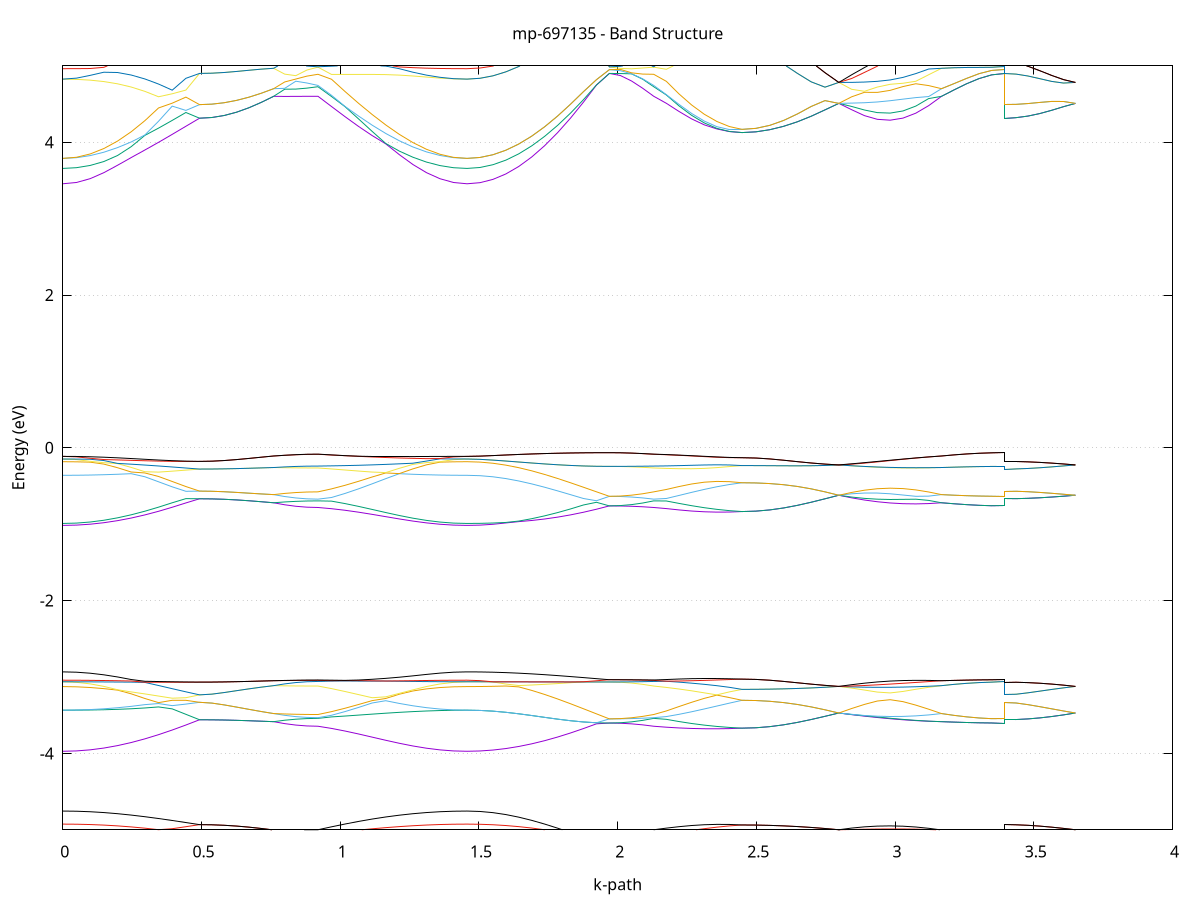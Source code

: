 set title 'mp-697135 - Band Structure'
set xlabel 'k-path'
set ylabel 'Energy (eV)'
set grid y
set yrange [-5:5]
set terminal png size 800,600
set output 'mp-697135_bands_gnuplot.png'
plot '-' using 1:2 with lines notitle, '-' using 1:2 with lines notitle, '-' using 1:2 with lines notitle, '-' using 1:2 with lines notitle, '-' using 1:2 with lines notitle, '-' using 1:2 with lines notitle, '-' using 1:2 with lines notitle, '-' using 1:2 with lines notitle, '-' using 1:2 with lines notitle, '-' using 1:2 with lines notitle, '-' using 1:2 with lines notitle, '-' using 1:2 with lines notitle, '-' using 1:2 with lines notitle, '-' using 1:2 with lines notitle, '-' using 1:2 with lines notitle, '-' using 1:2 with lines notitle, '-' using 1:2 with lines notitle, '-' using 1:2 with lines notitle, '-' using 1:2 with lines notitle, '-' using 1:2 with lines notitle, '-' using 1:2 with lines notitle, '-' using 1:2 with lines notitle, '-' using 1:2 with lines notitle, '-' using 1:2 with lines notitle, '-' using 1:2 with lines notitle, '-' using 1:2 with lines notitle, '-' using 1:2 with lines notitle, '-' using 1:2 with lines notitle, '-' using 1:2 with lines notitle, '-' using 1:2 with lines notitle, '-' using 1:2 with lines notitle, '-' using 1:2 with lines notitle, '-' using 1:2 with lines notitle, '-' using 1:2 with lines notitle, '-' using 1:2 with lines notitle, '-' using 1:2 with lines notitle, '-' using 1:2 with lines notitle, '-' using 1:2 with lines notitle, '-' using 1:2 with lines notitle, '-' using 1:2 with lines notitle, '-' using 1:2 with lines notitle, '-' using 1:2 with lines notitle, '-' using 1:2 with lines notitle, '-' using 1:2 with lines notitle, '-' using 1:2 with lines notitle, '-' using 1:2 with lines notitle, '-' using 1:2 with lines notitle, '-' using 1:2 with lines notitle, '-' using 1:2 with lines notitle, '-' using 1:2 with lines notitle, '-' using 1:2 with lines notitle, '-' using 1:2 with lines notitle, '-' using 1:2 with lines notitle, '-' using 1:2 with lines notitle, '-' using 1:2 with lines notitle, '-' using 1:2 with lines notitle, '-' using 1:2 with lines notitle, '-' using 1:2 with lines notitle, '-' using 1:2 with lines notitle, '-' using 1:2 with lines notitle, '-' using 1:2 with lines notitle, '-' using 1:2 with lines notitle, '-' using 1:2 with lines notitle, '-' using 1:2 with lines notitle, '-' using 1:2 with lines notitle, '-' using 1:2 with lines notitle, '-' using 1:2 with lines notitle, '-' using 1:2 with lines notitle, '-' using 1:2 with lines notitle, '-' using 1:2 with lines notitle, '-' using 1:2 with lines notitle, '-' using 1:2 with lines notitle, '-' using 1:2 with lines notitle, '-' using 1:2 with lines notitle, '-' using 1:2 with lines notitle, '-' using 1:2 with lines notitle, '-' using 1:2 with lines notitle, '-' using 1:2 with lines notitle
0.000000 -12.867978
0.049300 -12.866678
0.098600 -12.862678
0.147901 -12.856078
0.197201 -12.847178
0.246501 -12.835878
0.295801 -12.822778
0.345101 -12.807878
0.394402 -12.791778
0.443702 -12.774578
0.493002 -12.756978
0.493002 -12.756978
0.537496 -12.756278
0.581989 -12.754178
0.626483 -12.750678
0.670977 -12.745978
0.715471 -12.740078
0.759964 -12.733178
0.759964 -12.733178
0.799923 -12.736878
0.839881 -12.739578
0.879840 -12.741278
0.919799 -12.741778
0.919799 -12.741778
0.968651 -12.759278
1.017503 -12.776578
1.066356 -12.793378
1.115208 -12.809178
1.164060 -12.823678
1.212913 -12.836578
1.261765 -12.847578
1.310617 -12.856278
1.359470 -12.862778
1.408322 -12.866678
1.457174 -12.867978
1.457174 -12.867978
1.503816 -12.866578
1.550457 -12.862478
1.597099 -12.855578
1.643740 -12.846178
1.690381 -12.834378
1.737023 -12.820378
1.783664 -12.804478
1.830306 -12.786878
1.876947 -12.767978
1.923588 -12.748278
1.970230 -12.727978
1.970230 -12.727978
2.010188 -12.727678
2.050147 -12.726878
2.090106 -12.727678
2.130064 -12.741778
2.130064 -12.741778
2.175564 -12.751078
2.221063 -12.759578
2.266563 -12.766778
2.312063 -12.772478
2.357563 -12.776378
2.403062 -12.778378
2.448562 -12.778378
2.448562 -12.778378
2.498363 -12.777378
2.548163 -12.774478
2.597964 -12.769778
2.647765 -12.763378
2.697566 -12.755578
2.747366 -12.746478
2.797167 -12.736378
2.797167 -12.736378
2.843447 -12.741478
2.889726 -12.745278
2.936006 -12.747378
2.982285 -12.747878
3.028565 -12.746578
3.074845 -12.743578
3.121124 -12.739078
3.167404 -12.733178
3.167404 -12.733178
3.212612 -12.725278
3.257820 -12.724378
3.303028 -12.726378
3.348236 -12.727578
3.393444 -12.727978
3.393444 -12.756978
3.436198 -12.756378
3.478953 -12.754478
3.521707 -12.751578
3.564462 -12.747478
3.607217 -12.742378
3.649971 -12.736378
e
0.000000 -12.703578
0.049300 -12.703578
0.098600 -12.703478
0.147901 -12.703278
0.197201 -12.703078
0.246501 -12.702778
0.295801 -12.702378
0.345101 -12.704978
0.394402 -12.721678
0.443702 -12.739178
0.493002 -12.756978
0.493002 -12.756978
0.537496 -12.756278
0.581989 -12.754178
0.626483 -12.750678
0.670977 -12.745978
0.715471 -12.740078
0.759964 -12.733178
0.759964 -12.733178
0.799923 -12.720578
0.839881 -12.722178
0.879840 -12.723278
0.919799 -12.723578
0.919799 -12.723578
0.968651 -12.720778
1.017503 -12.717378
1.066356 -12.713678
1.115208 -12.709878
1.164060 -12.706678
1.212913 -12.704978
1.261765 -12.704078
1.310617 -12.703578
1.359470 -12.703478
1.408322 -12.703578
1.457174 -12.703578
1.457174 -12.703578
1.503816 -12.703278
1.550457 -12.702378
1.597099 -12.700978
1.643740 -12.699078
1.690381 -12.696578
1.737023 -12.694778
1.783664 -12.695278
1.830306 -12.695678
1.876947 -12.696078
1.923588 -12.707478
1.970230 -12.727978
1.970230 -12.727978
2.010188 -12.727578
2.050147 -12.726578
2.090106 -12.725478
2.130064 -12.723578
2.130064 -12.723578
2.175564 -12.735978
2.221063 -12.747478
2.266563 -12.757478
2.312063 -12.765678
2.357563 -12.771978
2.403062 -12.776178
2.448562 -12.778378
2.448562 -12.778378
2.498363 -12.777378
2.548163 -12.774478
2.597964 -12.769778
2.647765 -12.763378
2.697566 -12.755578
2.747366 -12.746478
2.797167 -12.736378
2.797167 -12.736378
2.843447 -12.740578
2.889726 -12.743178
2.936006 -12.743778
2.982285 -12.743678
3.028565 -12.742778
3.074845 -12.740578
3.121124 -12.737378
3.167404 -12.733178
3.167404 -12.733178
3.212612 -12.725278
3.257820 -12.724378
3.303028 -12.726378
3.348236 -12.727578
3.393444 -12.727978
3.393444 -12.756978
3.436198 -12.756378
3.478953 -12.754478
3.521707 -12.751578
3.564462 -12.747478
3.607217 -12.742378
3.649971 -12.736378
e
0.000000 -12.692578
0.049300 -12.692678
0.098600 -12.692978
0.147901 -12.693478
0.197201 -12.694178
0.246501 -12.694978
0.295801 -12.695778
0.345101 -12.701778
0.394402 -12.701178
0.443702 -12.700478
0.493002 -12.699578
0.493002 -12.699578
0.537496 -12.700578
0.581989 -12.703178
0.626483 -12.706778
0.670977 -12.710778
0.715471 -12.714678
0.759964 -12.718378
0.759964 -12.718378
0.799923 -12.720378
0.839881 -12.721578
0.879840 -12.722378
0.919799 -12.722678
0.919799 -12.722678
0.968651 -12.719378
1.017503 -12.715878
1.066356 -12.712378
1.115208 -12.709178
1.164060 -12.705978
1.212913 -12.702378
1.261765 -12.699078
1.310617 -12.696278
1.359470 -12.694278
1.408322 -12.692978
1.457174 -12.692578
1.457174 -12.692578
1.503816 -12.692678
1.550457 -12.692878
1.597099 -12.693278
1.643740 -12.693678
1.690381 -12.694178
1.737023 -12.694778
1.783664 -12.695278
1.830306 -12.695678
1.876947 -12.696078
1.923588 -12.696278
1.970230 -12.696378
1.970230 -12.696378
2.010188 -12.702378
2.050147 -12.714278
2.090106 -12.724878
2.130064 -12.722678
2.130064 -12.722678
2.175564 -12.707078
2.221063 -12.692178
2.266563 -12.681978
2.312063 -12.678578
2.357563 -12.675078
2.403062 -12.671578
2.448562 -12.667978
2.448562 -12.667978
2.498363 -12.673578
2.548163 -12.682678
2.597964 -12.692878
2.647765 -12.703578
2.697566 -12.714678
2.747366 -12.725678
2.797167 -12.736378
2.797167 -12.736378
2.843447 -12.739778
2.889726 -12.742178
2.936006 -12.743578
2.982285 -12.742478
3.028565 -12.739278
3.074845 -12.734078
3.121124 -12.727078
3.167404 -12.718378
3.167404 -12.718378
3.212612 -12.721678
3.257820 -12.716778
3.303028 -12.708078
3.348236 -12.700178
3.393444 -12.696378
3.393444 -12.699578
3.436198 -12.702078
3.478953 -12.707878
3.521707 -12.714978
3.564462 -12.722478
3.607217 -12.729678
3.649971 -12.736378
e
0.000000 -12.692578
0.049300 -12.692278
0.098600 -12.691278
0.147901 -12.689778
0.197201 -12.687678
0.246501 -12.685078
0.295801 -12.689478
0.345101 -12.696778
0.394402 -12.697778
0.443702 -12.698678
0.493002 -12.699578
0.493002 -12.699578
0.537496 -12.700578
0.581989 -12.703178
0.626483 -12.706778
0.670977 -12.710778
0.715471 -12.714678
0.759964 -12.718378
0.759964 -12.718378
0.799923 -12.719578
0.839881 -12.706978
0.879840 -12.695578
0.919799 -12.689678
0.919799 -12.689678
0.968651 -12.685278
1.017503 -12.680078
1.066356 -12.674378
1.115208 -12.668378
1.164060 -12.672678
1.212913 -12.678178
1.261765 -12.682978
1.310617 -12.687078
1.359470 -12.690078
1.408322 -12.691978
1.457174 -12.692578
1.457174 -12.692578
1.503816 -12.692678
1.550457 -12.692878
1.597099 -12.693278
1.643740 -12.693678
1.690381 -12.694178
1.737023 -12.693578
1.783664 -12.690178
1.830306 -12.686278
1.876947 -12.687378
1.923588 -12.696278
1.970230 -12.696378
1.970230 -12.696378
2.010188 -12.695878
2.050147 -12.694578
2.090106 -12.692478
2.130064 -12.689678
2.130064 -12.689678
2.175564 -12.687278
2.221063 -12.684478
2.266563 -12.678678
2.312063 -12.668678
2.357563 -12.662878
2.403062 -12.664678
2.448562 -12.667978
2.448562 -12.667978
2.498363 -12.673578
2.548163 -12.682678
2.597964 -12.692878
2.647765 -12.703578
2.697566 -12.714678
2.747366 -12.725678
2.797167 -12.736378
2.797167 -12.736378
2.843447 -12.722178
2.889726 -12.709078
2.936006 -12.697578
2.982285 -12.688978
3.028565 -12.686578
3.074845 -12.692878
3.121124 -12.704478
3.167404 -12.718378
3.167404 -12.718378
3.212612 -12.721678
3.257820 -12.716778
3.303028 -12.708078
3.348236 -12.700178
3.393444 -12.696378
3.393444 -12.699578
3.436198 -12.702078
3.478953 -12.707778
3.521707 -12.714978
3.564462 -12.722478
3.607217 -12.729678
3.649971 -12.736378
e
0.000000 -12.640978
0.049300 -12.642478
0.098600 -12.646878
0.147901 -12.653978
0.197201 -12.663678
0.246501 -12.675578
0.295801 -12.681978
0.345101 -12.678378
0.394402 -12.674478
0.443702 -12.670278
0.493002 -12.665978
0.493002 -12.665978
0.537496 -12.664978
0.581989 -12.662478
0.626483 -12.659078
0.670977 -12.655378
0.715471 -12.651778
0.759964 -12.648778
0.759964 -12.648778
0.799923 -12.648278
0.839881 -12.654878
0.879840 -12.663778
0.919799 -12.668978
0.919799 -12.668978
0.968651 -12.666378
1.017503 -12.663378
1.066356 -12.661178
1.115208 -12.666978
1.164060 -12.662378
1.212913 -12.656678
1.261765 -12.651478
1.310617 -12.647178
1.359470 -12.643778
1.408322 -12.641678
1.457174 -12.640978
1.457174 -12.640978
1.503816 -12.640878
1.550457 -12.640778
1.597099 -12.640478
1.643740 -12.642878
1.690381 -12.646078
1.737023 -12.649878
1.783664 -12.654078
1.830306 -12.667878
1.876947 -12.682078
1.923588 -12.677578
1.970230 -12.672878
1.970230 -12.672878
2.010188 -12.672678
2.050147 -12.671878
2.090106 -12.670678
2.130064 -12.668978
2.130064 -12.668978
2.175564 -12.667678
2.221063 -12.666378
2.266563 -12.665078
2.312063 -12.663678
2.357563 -12.662578
2.403062 -12.660378
2.448562 -12.659878
2.448562 -12.659878
2.498363 -12.655278
2.548163 -12.649178
2.597964 -12.643678
2.647765 -12.639178
2.697566 -12.635378
2.747366 -12.632478
2.797167 -12.630178
2.797167 -12.630178
2.843447 -12.635378
2.889726 -12.640378
2.936006 -12.647378
2.982285 -12.654478
3.028565 -12.658578
3.074845 -12.656878
3.121124 -12.652678
3.167404 -12.648778
3.167404 -12.648778
3.212612 -12.647878
3.257820 -12.653178
3.303028 -12.661378
3.348236 -12.669078
3.393444 -12.672878
3.393444 -12.665978
3.436198 -12.663578
3.478953 -12.657878
3.521707 -12.650878
3.564462 -12.643678
3.607217 -12.636678
3.649971 -12.630178
e
0.000000 -12.640978
0.049300 -12.640578
0.098600 -12.639478
0.147901 -12.639878
0.197201 -12.642378
0.246501 -12.645478
0.295801 -12.648978
0.345101 -12.652978
0.394402 -12.657178
0.443702 -12.661578
0.493002 -12.665978
0.493002 -12.665978
0.537496 -12.664978
0.581989 -12.662478
0.626483 -12.659078
0.670977 -12.655378
0.715471 -12.651778
0.759964 -12.648778
0.759964 -12.648778
0.799923 -12.648178
0.839881 -12.647678
0.879840 -12.647378
0.919799 -12.647278
0.919799 -12.647278
0.968651 -12.650678
1.017503 -12.655578
1.066356 -12.659978
1.115208 -12.656478
1.164060 -12.653078
1.212913 -12.649778
1.261765 -12.646778
1.310617 -12.644378
1.359470 -12.642478
1.408322 -12.641378
1.457174 -12.640978
1.457174 -12.640978
1.503816 -12.640878
1.550457 -12.640778
1.597099 -12.640478
1.643740 -12.640078
1.690381 -12.639778
1.737023 -12.639378
1.783664 -12.649578
1.830306 -12.658578
1.876947 -12.663278
1.923588 -12.668078
1.970230 -12.672878
1.970230 -12.672878
2.010188 -12.667578
2.050147 -12.657978
2.090106 -12.649278
2.130064 -12.647278
2.130064 -12.647278
2.175564 -12.648878
2.221063 -12.651278
2.266563 -12.654078
2.312063 -12.657078
2.357563 -12.659978
2.403062 -12.660078
2.448562 -12.659878
2.448562 -12.659878
2.498363 -12.655278
2.548163 -12.649178
2.597964 -12.643678
2.647765 -12.639178
2.697566 -12.635378
2.747366 -12.632478
2.797167 -12.630178
2.797167 -12.630178
2.843447 -12.634578
2.889726 -12.639878
2.936006 -12.643478
2.982285 -12.646278
3.028565 -12.648078
3.074845 -12.648978
3.121124 -12.649178
3.167404 -12.648778
3.167404 -12.648778
3.212612 -12.647878
3.257820 -12.653178
3.303028 -12.661378
3.348236 -12.669078
3.393444 -12.672878
3.393444 -12.665978
3.436198 -12.663578
3.478953 -12.657878
3.521707 -12.650878
3.564462 -12.643678
3.607217 -12.636678
3.649971 -12.630178
e
0.000000 -12.636778
0.049300 -12.637078
0.098600 -12.638178
0.147901 -12.637578
0.197201 -12.635078
0.246501 -12.631878
0.295801 -12.628278
0.345101 -12.624278
0.394402 -12.619878
0.443702 -12.615278
0.493002 -12.610578
0.493002 -12.610578
0.537496 -12.611278
0.581989 -12.613478
0.626483 -12.616878
0.670977 -12.621678
0.715471 -12.627478
0.759964 -12.634078
0.759964 -12.634078
0.799923 -12.640778
0.839881 -12.641578
0.879840 -12.640778
0.919799 -12.640378
0.919799 -12.640378
0.968651 -12.641578
1.017503 -12.642678
1.066356 -12.643478
1.115208 -12.643678
1.164060 -12.643278
1.212913 -12.642278
1.261765 -12.640878
1.310617 -12.639278
1.359470 -12.637978
1.408322 -12.637078
1.457174 -12.636778
1.457174 -12.636778
1.503816 -12.637178
1.550457 -12.638378
1.597099 -12.640278
1.643740 -12.640078
1.690381 -12.639778
1.737023 -12.639378
1.783664 -12.639078
1.830306 -12.638678
1.876947 -12.638478
1.923588 -12.638278
1.970230 -12.638278
1.970230 -12.638278
2.010188 -12.638578
2.050147 -12.639578
2.090106 -12.640078
2.130064 -12.640378
2.130064 -12.640378
2.175564 -12.640978
2.221063 -12.641478
2.266563 -12.641378
2.312063 -12.640078
2.357563 -12.636578
2.403062 -12.631478
2.448562 -12.626278
2.448562 -12.626278
2.498363 -12.626278
2.548163 -12.626378
2.597964 -12.626478
2.647765 -12.626778
2.697566 -12.627378
2.747366 -12.628478
2.797167 -12.630178
2.797167 -12.630178
2.843447 -12.627478
2.889726 -12.625578
2.936006 -12.624578
2.982285 -12.624678
3.028565 -12.625678
3.074845 -12.627678
3.121124 -12.630578
3.167404 -12.634078
3.167404 -12.634078
3.212612 -12.639978
3.257820 -12.640778
3.303028 -12.639478
3.348236 -12.638578
3.393444 -12.638278
3.393444 -12.610578
3.436198 -12.611178
3.478953 -12.612878
3.521707 -12.615678
3.564462 -12.619578
3.607217 -12.624478
3.649971 -12.630178
e
0.000000 -12.581378
0.049300 -12.581778
0.098600 -12.582778
0.147901 -12.584578
0.197201 -12.586878
0.246501 -12.589878
0.295801 -12.593278
0.345101 -12.597178
0.394402 -12.601478
0.443702 -12.605978
0.493002 -12.610578
0.493002 -12.610578
0.537496 -12.611278
0.581989 -12.613478
0.626483 -12.616878
0.670977 -12.621678
0.715471 -12.627478
0.759964 -12.634078
0.759964 -12.634078
0.799923 -12.634578
0.839881 -12.634978
0.879840 -12.635178
0.919799 -12.635278
0.919799 -12.635278
0.968651 -12.625378
1.017503 -12.616078
1.066356 -12.607978
1.115208 -12.601078
1.164060 -12.595378
1.212913 -12.590878
1.261765 -12.587278
1.310617 -12.584678
1.359470 -12.582778
1.408322 -12.581778
1.457174 -12.581378
1.457174 -12.581378
1.503816 -12.582978
1.550457 -12.587478
1.597099 -12.594978
1.643740 -12.605178
1.690381 -12.617878
1.737023 -12.632778
1.783664 -12.639078
1.830306 -12.638678
1.876947 -12.638478
1.923588 -12.638278
1.970230 -12.638278
1.970230 -12.638278
2.010188 -12.638378
2.050147 -12.638878
2.090106 -12.639478
2.130064 -12.635278
2.130064 -12.635278
2.175564 -12.629978
2.221063 -12.625378
2.266563 -12.621978
2.312063 -12.620178
2.357563 -12.620378
2.403062 -12.622478
2.448562 -12.626278
2.448562 -12.626278
2.498363 -12.626278
2.548163 -12.626378
2.597964 -12.626478
2.647765 -12.626778
2.697566 -12.627378
2.747366 -12.628478
2.797167 -12.630178
2.797167 -12.630178
2.843447 -12.624678
2.889726 -12.620778
2.936006 -12.618578
2.982285 -12.618178
3.028565 -12.619778
3.074845 -12.623078
3.121124 -12.627978
3.167404 -12.634078
3.167404 -12.634078
3.212612 -12.639978
3.257820 -12.640678
3.303028 -12.639478
3.348236 -12.638578
3.393444 -12.638278
3.393444 -12.610578
3.436198 -12.611178
3.478953 -12.612878
3.521707 -12.615678
3.564462 -12.619578
3.607217 -12.624478
3.649971 -12.630178
e
0.000000 -5.606178
0.049300 -5.603378
0.098600 -5.594878
0.147901 -5.581078
0.197201 -5.562078
0.246501 -5.538278
0.295801 -5.510078
0.345101 -5.478278
0.394402 -5.443378
0.443702 -5.406078
0.493002 -5.367378
0.493002 -5.367378
0.537496 -5.365478
0.581989 -5.359878
0.626483 -5.350578
0.670977 -5.337978
0.715471 -5.322178
0.759964 -5.303678
0.759964 -5.303678
0.799923 -5.309178
0.839881 -5.313578
0.879840 -5.316378
0.919799 -5.317378
0.919799 -5.317378
0.968651 -5.360778
1.017503 -5.402478
1.066356 -5.441778
1.115208 -5.477878
1.164060 -5.510378
1.212913 -5.538678
1.261765 -5.562578
1.310617 -5.581378
1.359470 -5.595078
1.408322 -5.603378
1.457174 -5.606178
1.457174 -5.606178
1.503816 -5.602478
1.550457 -5.591478
1.597099 -5.573278
1.643740 -5.548178
1.690381 -5.516378
1.737023 -5.478478
1.783664 -5.434778
1.830306 -5.386078
1.876947 -5.333078
1.923588 -5.276578
1.970230 -5.217478
1.970230 -5.217478
2.010188 -5.224478
2.050147 -5.245578
2.090106 -5.281278
2.130064 -5.317378
2.130064 -5.317378
2.175564 -5.342978
2.221063 -5.368978
2.266563 -5.392978
2.312063 -5.412978
2.357563 -5.427478
2.403062 -5.435678
2.448562 -5.436778
2.448562 -5.436778
2.498363 -5.434878
2.548163 -5.429078
2.597964 -5.419578
2.647765 -5.406478
2.697566 -5.390178
2.747366 -5.371078
2.797167 -5.349478
2.797167 -5.349478
2.843447 -5.362978
2.889726 -5.371278
2.936006 -5.374078
2.982285 -5.370978
3.028565 -5.361878
3.074845 -5.347078
3.121124 -5.327178
3.167404 -5.303678
3.167404 -5.303678
3.212612 -5.282578
3.257820 -5.260378
3.303028 -5.238978
3.348236 -5.223078
3.393444 -5.217478
3.393444 -5.367378
3.436198 -5.366878
3.478953 -5.365378
3.521707 -5.362778
3.564462 -5.359278
3.607217 -5.354778
3.649971 -5.349478
e
0.000000 -5.437978
0.049300 -5.436178
0.098600 -5.430978
0.147901 -5.422578
0.197201 -5.411478
0.246501 -5.398078
0.295801 -5.383078
0.345101 -5.367178
0.394402 -5.351278
0.443702 -5.335878
0.493002 -5.367378
0.493002 -5.367378
0.537496 -5.365478
0.581989 -5.359878
0.626483 -5.350578
0.670977 -5.337978
0.715471 -5.322178
0.759964 -5.303678
0.759964 -5.303678
0.799923 -5.280678
0.839881 -5.275078
0.879840 -5.273778
0.919799 -5.273378
0.919799 -5.273378
0.968651 -5.295978
1.017503 -5.318378
1.066356 -5.340278
1.115208 -5.360878
1.164060 -5.379778
1.212913 -5.396678
1.261765 -5.411078
1.310617 -5.422578
1.359470 -5.431078
1.408322 -5.436278
1.457174 -5.437978
1.457174 -5.437978
1.503816 -5.434978
1.550457 -5.426078
1.597099 -5.411478
1.643740 -5.391578
1.690381 -5.366978
1.737023 -5.338078
1.783664 -5.305878
1.830306 -5.270978
1.876947 -5.234378
1.923588 -5.196878
1.970230 -5.217478
1.970230 -5.217478
2.010188 -5.217778
2.050147 -5.238778
2.090106 -5.255478
2.130064 -5.273378
2.130064 -5.273378
2.175564 -5.300978
2.221063 -5.336378
2.266563 -5.368978
2.312063 -5.396178
2.357563 -5.416978
2.403062 -5.430578
2.448562 -5.436778
2.448562 -5.436778
2.498363 -5.434878
2.548163 -5.429078
2.597964 -5.419478
2.647765 -5.406478
2.697566 -5.390178
2.747366 -5.371078
2.797167 -5.349478
2.797167 -5.349478
2.843447 -5.360478
2.889726 -5.367078
2.936006 -5.367778
2.982285 -5.361678
3.028565 -5.348378
3.074845 -5.327978
3.121124 -5.309078
3.167404 -5.303678
3.167404 -5.303678
3.212612 -5.282578
3.257820 -5.260378
3.303028 -5.238978
3.348236 -5.223078
3.393444 -5.217478
3.393444 -5.367378
3.436198 -5.366878
3.478953 -5.365378
3.521707 -5.362778
3.564462 -5.359278
3.607217 -5.354778
3.649971 -5.349478
e
0.000000 -5.274378
0.049300 -5.274478
0.098600 -5.274778
0.147901 -5.275578
0.197201 -5.277178
0.246501 -5.279878
0.295801 -5.284178
0.345101 -5.290378
0.394402 -5.298678
0.443702 -5.328078
0.493002 -5.321678
0.493002 -5.321678
0.537496 -5.319978
0.581989 -5.315078
0.626483 -5.307178
0.670977 -5.296578
0.715471 -5.283578
0.759964 -5.268878
0.759964 -5.268878
0.799923 -5.256178
0.839881 -5.238878
0.879840 -5.227178
0.919799 -5.222378
0.919799 -5.222378
0.968651 -5.225878
1.017503 -5.230378
1.066356 -5.235678
1.115208 -5.241678
1.164060 -5.248178
1.212913 -5.254678
1.261765 -5.260978
1.310617 -5.266378
1.359470 -5.270678
1.408322 -5.273378
1.457174 -5.274378
1.457174 -5.274378
1.503816 -5.272478
1.550457 -5.266978
1.597099 -5.258378
1.643740 -5.247478
1.690381 -5.235278
1.737023 -5.223178
1.783664 -5.212278
1.830306 -5.203478
1.876947 -5.197378
1.923588 -5.193878
1.970230 -5.192678
1.970230 -5.192678
2.010188 -5.212378
2.050147 -5.218678
2.090106 -5.220278
2.130064 -5.222378
2.130064 -5.222378
2.175564 -5.212878
2.221063 -5.200478
2.266563 -5.191478
2.312063 -5.184778
2.357563 -5.179478
2.403062 -5.175378
2.448562 -5.172478
2.448562 -5.172478
2.498363 -5.192178
2.548163 -5.219278
2.597964 -5.246778
2.647765 -5.273978
2.697566 -5.300478
2.747366 -5.325778
2.797167 -5.349478
2.797167 -5.349478
2.843447 -5.344778
2.889726 -5.339778
2.936006 -5.334178
2.982285 -5.328278
3.028565 -5.321878
3.074845 -5.315378
3.121124 -5.301178
3.167404 -5.268878
3.167404 -5.268878
3.212612 -5.252778
3.257820 -5.236278
3.303028 -5.219878
3.348236 -5.203178
3.393444 -5.192678
3.393444 -5.321678
3.436198 -5.322878
3.478953 -5.326378
3.521707 -5.331378
3.564462 -5.337378
3.607217 -5.343578
3.649971 -5.349478
e
0.000000 -5.274378
0.049300 -5.271678
0.098600 -5.263578
0.147901 -5.250478
0.197201 -5.232778
0.246501 -5.211078
0.295801 -5.216078
0.345101 -5.251378
0.394402 -5.289078
0.443702 -5.309178
0.493002 -5.321678
0.493002 -5.321678
0.537496 -5.319978
0.581989 -5.315078
0.626483 -5.307178
0.670977 -5.296578
0.715471 -5.283578
0.759964 -5.268878
0.759964 -5.268878
0.799923 -5.253678
0.839881 -5.226178
0.879840 -5.192478
0.919799 -5.164478
0.919799 -5.164478
0.968651 -5.159378
1.017503 -5.173578
1.066356 -5.189278
1.115208 -5.205478
1.164060 -5.221378
1.212913 -5.236178
1.261765 -5.249178
1.310617 -5.259778
1.359470 -5.267778
1.408322 -5.272678
1.457174 -5.274378
1.457174 -5.274378
1.503816 -5.272478
1.550457 -5.266978
1.597099 -5.258378
1.643740 -5.247478
1.690381 -5.235278
1.737023 -5.223178
1.783664 -5.212278
1.830306 -5.203478
1.876947 -5.197378
1.923588 -5.193878
1.970230 -5.192678
1.970230 -5.192678
2.010188 -5.187778
2.050147 -5.179378
2.090106 -5.171578
2.130064 -5.164478
2.130064 -5.164478
2.175564 -5.158478
2.221063 -5.161578
2.266563 -5.165278
2.312063 -5.167878
2.357563 -5.169478
2.403062 -5.170678
2.448562 -5.172478
2.448562 -5.172478
2.498363 -5.192178
2.548163 -5.219278
2.597964 -5.246778
2.647765 -5.273978
2.697566 -5.300478
2.747366 -5.325778
2.797167 -5.349478
2.797167 -5.349478
2.843447 -5.326678
2.889726 -5.306478
2.936006 -5.289078
2.982285 -5.275078
3.028565 -5.265078
3.074845 -5.259978
3.121124 -5.260878
3.167404 -5.268878
3.167404 -5.268878
3.212612 -5.252778
3.257820 -5.236278
3.303028 -5.219878
3.348236 -5.203178
3.393444 -5.192678
3.393444 -5.321678
3.436198 -5.322878
3.478953 -5.326278
3.521707 -5.331378
3.564462 -5.337378
3.607217 -5.343578
3.649971 -5.349478
e
0.000000 -5.102778
0.049300 -5.106278
0.098600 -5.116578
0.147901 -5.133478
0.197201 -5.156178
0.246501 -5.183978
0.295801 -5.186278
0.345101 -5.159278
0.394402 -5.130878
0.443702 -5.101978
0.493002 -5.073678
0.493002 -5.073678
0.537496 -5.074278
0.581989 -5.076278
0.626483 -5.079578
0.670977 -5.084278
0.715471 -5.090578
0.759964 -5.098578
0.759964 -5.098578
0.799923 -5.115378
0.839881 -5.130778
0.879840 -5.142978
0.919799 -5.152478
0.919799 -5.152478
0.968651 -5.156478
1.017503 -5.148778
1.066356 -5.141178
1.115208 -5.133678
1.164060 -5.126578
1.212913 -5.119978
1.261765 -5.114178
1.310617 -5.109278
1.359470 -5.105678
1.408322 -5.103478
1.457174 -5.102778
1.457174 -5.102778
1.503816 -5.102778
1.550457 -5.103078
1.597099 -5.103278
1.643740 -5.103178
1.690381 -5.102478
1.737023 -5.100878
1.783664 -5.098178
1.830306 -5.094578
1.876947 -5.096178
1.923588 -5.156978
1.970230 -5.159478
1.970230 -5.159478
2.010188 -5.158978
2.050147 -5.157678
2.090106 -5.155478
2.130064 -5.152478
2.130064 -5.152478
2.175564 -5.156578
2.221063 -5.152678
2.266563 -5.149678
2.312063 -5.149578
2.357563 -5.151178
2.403062 -5.152978
2.448562 -5.153778
2.448562 -5.153778
2.498363 -5.134478
2.548163 -5.109078
2.597964 -5.084178
2.647765 -5.060478
2.697566 -5.038378
2.747366 -5.017978
2.797167 -4.999578
2.797167 -4.999578
2.843447 -5.023978
2.889726 -5.045378
2.936006 -5.063278
2.982285 -5.077578
3.028565 -5.088178
3.074845 -5.095178
3.121124 -5.098578
3.167404 -5.098578
3.167404 -5.098578
3.212612 -5.108478
3.257820 -5.120378
3.303028 -5.134378
3.348236 -5.149778
3.393444 -5.159478
3.393444 -5.073678
3.436198 -5.070878
3.478953 -5.062878
3.521707 -5.050578
3.564462 -5.035178
3.607217 -5.017678
3.649971 -4.999578
e
0.000000 -5.102778
0.049300 -5.100678
0.098600 -5.094678
0.147901 -5.084678
0.197201 -5.071078
0.246501 -5.053978
0.295801 -5.033778
0.345101 -5.011078
0.394402 -5.021478
0.443702 -5.046578
0.493002 -5.073678
0.493002 -5.073678
0.537496 -5.074278
0.581989 -5.076278
0.626483 -5.079578
0.670977 -5.084278
0.715471 -5.090578
0.759964 -5.098578
0.759964 -5.098578
0.799923 -5.096078
0.839881 -5.104578
0.879840 -5.127278
0.919799 -5.147878
0.919799 -5.147878
0.968651 -5.147978
1.017503 -5.142678
1.066356 -5.136678
1.115208 -5.130478
1.164060 -5.124378
1.212913 -5.118478
1.261765 -5.113178
1.310617 -5.108778
1.359470 -5.105478
1.408322 -5.103478
1.457174 -5.102778
1.457174 -5.102778
1.503816 -5.102778
1.550457 -5.103078
1.597099 -5.103278
1.643740 -5.103178
1.690381 -5.102478
1.737023 -5.100878
1.783664 -5.098178
1.830306 -5.094578
1.876947 -5.090878
1.923588 -5.122878
1.970230 -5.159478
1.970230 -5.159478
2.010188 -5.148278
2.050147 -5.140478
2.090106 -5.141578
2.130064 -5.147878
2.130064 -5.147878
2.175564 -5.147278
2.221063 -5.146178
2.266563 -5.146778
2.312063 -5.148578
2.357563 -5.150778
2.403062 -5.152878
2.448562 -5.153778
2.448562 -5.153778
2.498363 -5.134478
2.548163 -5.109078
2.597964 -5.084178
2.647765 -5.060478
2.697566 -5.038278
2.747366 -5.017978
2.797167 -4.999578
2.797167 -4.999578
2.843447 -5.003078
2.889726 -5.009878
2.936006 -5.019978
2.982285 -5.033078
3.028565 -5.048578
3.074845 -5.065578
3.121124 -5.082678
3.167404 -5.098578
3.167404 -5.098578
3.212612 -5.108478
3.257820 -5.120378
3.303028 -5.134378
3.348236 -5.149778
3.393444 -5.159478
3.393444 -5.073678
3.436198 -5.070878
3.478953 -5.062878
3.521707 -5.050578
3.564462 -5.035178
3.607217 -5.017678
3.649971 -4.999578
e
0.000000 -4.925878
0.049300 -4.927278
0.098600 -4.931478
0.147901 -4.938678
0.197201 -4.948978
0.246501 -4.962478
0.295801 -4.979078
0.345101 -4.998878
0.394402 -4.986178
0.443702 -4.959778
0.493002 -4.932678
0.493002 -4.932678
0.537496 -4.934778
0.581989 -4.941178
0.626483 -4.951478
0.670977 -4.965578
0.715471 -4.982878
0.759964 -5.002778
0.759964 -5.002778
0.799923 -5.029078
0.839881 -5.047378
0.879840 -5.054378
0.919799 -5.055678
0.919799 -5.055678
0.968651 -5.038778
1.017503 -5.021178
1.066356 -5.003778
1.115208 -4.987278
1.164060 -4.972078
1.212913 -4.958578
1.261765 -4.947178
1.310617 -4.937978
1.359470 -4.931278
1.408322 -4.927278
1.457174 -4.925878
1.457174 -4.925878
1.503816 -4.927978
1.550457 -4.934178
1.597099 -4.944478
1.643740 -4.958878
1.690381 -4.977378
1.737023 -4.999878
1.783664 -5.025978
1.830306 -5.055478
1.876947 -5.090878
1.923588 -5.088078
1.970230 -5.086978
1.970230 -5.086978
2.010188 -5.084678
2.050147 -5.078078
2.090106 -5.068078
2.130064 -5.055678
2.130064 -5.055678
2.175564 -5.044278
2.221063 -5.027878
2.266563 -5.007478
2.312063 -4.985878
2.357563 -4.965778
2.403062 -4.949078
2.448562 -4.937078
2.448562 -4.937078
2.498363 -4.938378
2.548163 -4.942378
2.597964 -4.948878
2.647765 -4.957878
2.697566 -4.969378
2.747366 -4.983378
2.797167 -4.999578
2.797167 -4.999578
2.843447 -4.996278
2.889726 -4.992878
2.936006 -4.990278
2.982285 -4.988978
3.028565 -4.989378
3.074845 -4.991778
3.121124 -4.996278
3.167404 -5.002778
3.167404 -5.002778
3.212612 -5.024578
3.257820 -5.046578
3.303028 -5.066678
3.348236 -5.081478
3.393444 -5.086978
3.393444 -4.932678
3.436198 -4.934878
3.478953 -4.941378
3.521707 -4.951878
3.564462 -4.965678
3.607217 -4.981878
3.649971 -4.999578
e
0.000000 -4.754978
0.049300 -4.757178
0.098600 -4.763778
0.147901 -4.774578
0.197201 -4.789378
0.246501 -4.807578
0.295801 -4.828878
0.345101 -4.852678
0.394402 -4.878378
0.443702 -4.905278
0.493002 -4.932678
0.493002 -4.932678
0.537496 -4.934778
0.581989 -4.941178
0.626483 -4.951478
0.670977 -4.965578
0.715471 -4.982878
0.759964 -5.002778
0.759964 -5.002778
0.799923 -5.001378
0.839881 -5.000378
0.879840 -4.999878
0.919799 -4.999678
0.919799 -4.999678
0.968651 -4.961278
1.017503 -4.924578
1.066356 -4.890478
1.115208 -4.859678
1.164060 -4.832378
1.212913 -4.809078
1.261765 -4.789778
1.310617 -4.774578
1.359470 -4.763678
1.408322 -4.757178
1.457174 -4.754978
1.457174 -4.754978
1.503816 -4.760278
1.550457 -4.775678
1.597099 -4.800878
1.643740 -4.834978
1.690381 -4.876878
1.737023 -4.925478
1.783664 -4.979078
1.830306 -5.036378
1.876947 -5.088078
1.923588 -5.088078
1.970230 -5.086978
1.970230 -5.086978
2.010188 -5.080178
2.050147 -5.059778
2.090106 -5.031078
2.130064 -4.999678
2.130064 -4.999678
2.175564 -4.978478
2.221063 -4.959478
2.266563 -4.944278
2.312063 -4.934078
2.357563 -4.929278
2.403062 -4.930378
2.448562 -4.937078
2.448562 -4.937078
2.498363 -4.938378
2.548163 -4.942378
2.597964 -4.948878
2.647765 -4.957878
2.697566 -4.969378
2.747366 -4.983378
2.797167 -4.999578
2.797167 -4.999578
2.843447 -4.977678
2.889726 -4.961578
2.936006 -4.951978
2.982285 -4.949078
3.028565 -4.953178
3.074845 -4.963878
3.121124 -4.980778
3.167404 -5.002778
3.167404 -5.002778
3.212612 -5.024578
3.257820 -5.046578
3.303028 -5.066678
3.348236 -5.081478
3.393444 -5.086978
3.393444 -4.932678
3.436198 -4.934878
3.478953 -4.941378
3.521707 -4.951878
3.564462 -4.965678
3.607217 -4.981878
3.649971 -4.999578
e
0.000000 -3.972378
0.049300 -3.967678
0.098600 -3.953578
0.147901 -3.930378
0.197201 -3.898278
0.246501 -3.857978
0.295801 -3.809878
0.345101 -3.754978
0.394402 -3.694278
0.443702 -3.628678
0.493002 -3.559678
0.493002 -3.559678
0.537496 -3.560578
0.581989 -3.563178
0.626483 -3.567378
0.670977 -3.572678
0.715471 -3.578678
0.759964 -3.584778
0.759964 -3.584778
0.799923 -3.610478
0.839881 -3.629278
0.879840 -3.640778
0.919799 -3.644678
0.919799 -3.644678
0.968651 -3.673078
1.017503 -3.707478
1.066356 -3.746078
1.115208 -3.787178
1.164060 -3.828378
1.212913 -3.867578
1.261765 -3.902778
1.310617 -3.932078
1.359470 -3.954078
1.408322 -3.967778
1.457174 -3.972378
1.457174 -3.972378
1.503816 -3.968378
1.550457 -3.956378
1.597099 -3.936678
1.643740 -3.909378
1.690381 -3.874778
1.737023 -3.833478
1.783664 -3.785878
1.830306 -3.732778
1.876947 -3.674778
1.923588 -3.613078
1.970230 -3.602778
1.970230 -3.602778
2.010188 -3.605478
2.050147 -3.613378
2.090106 -3.626478
2.130064 -3.644678
2.130064 -3.644678
2.175564 -3.657178
2.221063 -3.666878
2.266563 -3.673578
2.312063 -3.677278
2.357563 -3.677978
2.403062 -3.675478
2.448562 -3.669678
2.448562 -3.669678
2.498363 -3.664678
2.548163 -3.649978
2.597964 -3.626178
2.647765 -3.594578
2.697566 -3.556778
2.747366 -3.514878
2.797167 -3.471478
2.797167 -3.471478
2.843447 -3.492778
2.889726 -3.512578
2.936006 -3.530478
2.982285 -3.546278
3.028565 -3.559878
3.074845 -3.570878
3.121124 -3.579278
3.167404 -3.584778
3.167404 -3.584778
3.212612 -3.590578
3.257820 -3.595678
3.303028 -3.599578
3.348236 -3.601978
3.393444 -3.602778
3.393444 -3.559678
3.436198 -3.556878
3.478953 -3.548678
3.521707 -3.535478
3.564462 -3.517678
3.607217 -3.496078
3.649971 -3.471478
e
0.000000 -3.434378
0.049300 -3.433778
0.098600 -3.431978
0.147901 -3.428678
0.197201 -3.423378
0.246501 -3.415878
0.295801 -3.405478
0.345101 -3.391878
0.394402 -3.417278
0.443702 -3.488578
0.493002 -3.559678
0.493002 -3.559678
0.537496 -3.560578
0.581989 -3.563178
0.626483 -3.567378
0.670977 -3.572678
0.715471 -3.578678
0.759964 -3.584778
0.759964 -3.584778
0.799923 -3.565978
0.839881 -3.552478
0.879840 -3.544378
0.919799 -3.541678
0.919799 -3.541678
0.968651 -3.522578
1.017503 -3.511078
1.066356 -3.498678
1.115208 -3.486078
1.164060 -3.473978
1.212913 -3.462778
1.261765 -3.453078
1.310617 -3.445078
1.359470 -3.439178
1.408322 -3.435578
1.457174 -3.434378
1.457174 -3.434378
1.503816 -3.437578
1.550457 -3.447078
1.597099 -3.462178
1.643740 -3.481778
1.690381 -3.504378
1.737023 -3.528378
1.783664 -3.551678
1.830306 -3.572378
1.876947 -3.588778
1.923588 -3.599178
1.970230 -3.602778
1.970230 -3.602778
2.010188 -3.598878
2.050147 -3.587178
2.090106 -3.567978
2.130064 -3.541678
2.130064 -3.541678
2.175564 -3.554278
2.221063 -3.583078
2.266563 -3.608678
2.312063 -3.629978
2.357563 -3.647178
2.403062 -3.660278
2.448562 -3.669678
2.448562 -3.669678
2.498363 -3.664678
2.548163 -3.649978
2.597964 -3.626178
2.647765 -3.594578
2.697566 -3.556778
2.747366 -3.514878
2.797167 -3.471478
2.797167 -3.471478
2.843447 -3.490878
2.889726 -3.507278
2.936006 -3.523978
2.982285 -3.540278
3.028565 -3.555078
3.074845 -3.567778
3.121124 -3.577878
3.167404 -3.584778
3.167404 -3.584778
3.212612 -3.590578
3.257820 -3.595678
3.303028 -3.599578
3.348236 -3.601978
3.393444 -3.602778
3.393444 -3.559678
3.436198 -3.556878
3.478953 -3.548678
3.521707 -3.535478
3.564462 -3.517678
3.607217 -3.496078
3.649971 -3.471478
e
0.000000 -3.434378
0.049300 -3.432378
0.098600 -3.426378
0.147901 -3.416478
0.197201 -3.402378
0.246501 -3.384278
0.295801 -3.361878
0.345101 -3.347478
0.394402 -3.374978
0.443702 -3.354678
0.493002 -3.331278
0.493002 -3.331278
0.537496 -3.341678
0.581989 -3.365378
0.626483 -3.393978
0.670977 -3.423478
0.715471 -3.452178
0.759964 -3.478678
0.759964 -3.478678
0.799923 -3.501778
0.839881 -3.518778
0.879840 -3.529178
0.919799 -3.532678
0.919799 -3.532678
0.968651 -3.501078
1.017503 -3.452578
1.066356 -3.398078
1.115208 -3.340078
1.164060 -3.310478
1.212913 -3.345978
1.261765 -3.376678
1.310617 -3.401378
1.359470 -3.419578
1.408322 -3.430678
1.457174 -3.434378
1.457174 -3.434378
1.503816 -3.437578
1.550457 -3.447078
1.597099 -3.462178
1.643740 -3.481778
1.690381 -3.504378
1.737023 -3.528378
1.783664 -3.551678
1.830306 -3.572378
1.876947 -3.588778
1.923588 -3.599178
1.970230 -3.548478
1.970230 -3.548478
2.010188 -3.547478
2.050147 -3.544378
2.090106 -3.539378
2.130064 -3.532678
2.130064 -3.532678
2.175564 -3.518078
2.221063 -3.488878
2.266563 -3.455278
2.312063 -3.418578
2.357563 -3.380378
2.403062 -3.342078
2.448562 -3.304878
2.448562 -3.304878
2.498363 -3.308078
2.548163 -3.317978
2.597964 -3.334978
2.647765 -3.359478
2.697566 -3.391378
2.747366 -3.429378
2.797167 -3.471478
2.797167 -3.471478
2.843447 -3.488378
2.889726 -3.503778
2.936006 -3.513278
2.982285 -3.517178
3.028565 -3.515778
3.074845 -3.508878
3.121124 -3.496478
3.167404 -3.478678
3.167404 -3.478678
3.212612 -3.502378
3.257820 -3.521878
3.303028 -3.536478
3.348236 -3.545478
3.393444 -3.548478
3.393444 -3.331278
3.436198 -3.340378
3.478953 -3.361878
3.521707 -3.388478
3.564462 -3.416678
3.607217 -3.444678
3.649971 -3.471478
e
0.000000 -3.125478
0.049300 -3.128578
0.098600 -3.137578
0.147901 -3.152278
0.197201 -3.171778
0.246501 -3.220178
0.295801 -3.281178
0.345101 -3.335478
0.394402 -3.305078
0.443702 -3.305278
0.493002 -3.331278
0.493002 -3.331278
0.537496 -3.341678
0.581989 -3.365378
0.626483 -3.393978
0.670977 -3.423478
0.715471 -3.452178
0.759964 -3.478678
0.759964 -3.478678
0.799923 -3.483978
0.839881 -3.487978
0.879840 -3.490378
0.919799 -3.491178
0.919799 -3.491178
0.968651 -3.453478
1.017503 -3.408878
1.066356 -3.359878
1.115208 -3.309178
1.164060 -3.281178
1.212913 -3.225478
1.261765 -3.183078
1.310617 -3.155778
1.359470 -3.138178
1.408322 -3.128478
1.457174 -3.125478
1.457174 -3.125478
1.503816 -3.124578
1.550457 -3.122078
1.597099 -3.117878
1.643740 -3.129678
1.690381 -3.175678
1.737023 -3.228778
1.783664 -3.287578
1.830306 -3.350378
1.876947 -3.415878
1.923588 -3.482378
1.970230 -3.548478
1.970230 -3.548478
2.010188 -3.544778
2.050147 -3.533778
2.090106 -3.515678
2.130064 -3.491178
2.130064 -3.491178
2.175564 -3.444378
2.221063 -3.386978
2.266563 -3.331378
2.312063 -3.279878
2.357563 -3.237078
2.403062 -3.269678
2.448562 -3.304878
2.448562 -3.304878
2.498363 -3.308078
2.548163 -3.317978
2.597964 -3.334978
2.647765 -3.359478
2.697566 -3.391378
2.747366 -3.429378
2.797167 -3.471478
2.797167 -3.471478
2.843447 -3.412678
2.889726 -3.358678
2.936006 -3.314578
2.982285 -3.297278
3.028565 -3.322678
3.074845 -3.368278
3.121124 -3.421578
3.167404 -3.478678
3.167404 -3.478678
3.212612 -3.502378
3.257820 -3.521878
3.303028 -3.536478
3.348236 -3.545478
3.393444 -3.548478
3.393444 -3.331278
3.436198 -3.340378
3.478953 -3.361878
3.521707 -3.388478
3.564462 -3.416578
3.607217 -3.444678
3.649971 -3.471478
e
0.000000 -3.062678
0.049300 -3.069578
0.098600 -3.089878
0.147901 -3.122778
0.197201 -3.166778
0.246501 -3.195178
0.295801 -3.221378
0.345101 -3.249378
0.394402 -3.277678
0.443702 -3.271078
0.493002 -3.233878
0.493002 -3.233878
0.537496 -3.224378
0.581989 -3.203378
0.626483 -3.179178
0.670977 -3.155278
0.715471 -3.133078
0.759964 -3.113378
0.759964 -3.113378
0.799923 -3.115678
0.839881 -3.117178
0.879840 -3.118078
0.919799 -3.118378
0.919799 -3.118378
0.968651 -3.151878
1.017503 -3.190078
1.066356 -3.230678
1.115208 -3.271478
1.164060 -3.259878
1.212913 -3.214578
1.261765 -3.168678
1.310617 -3.125078
1.359470 -3.091278
1.408322 -3.069978
1.457174 -3.062678
1.457174 -3.062678
1.503816 -3.062778
1.550457 -3.064578
1.597099 -3.092278
1.643740 -3.112078
1.690381 -3.104778
1.737023 -3.096078
1.783664 -3.085978
1.830306 -3.074678
1.876947 -3.064978
1.923588 -3.065078
1.970230 -3.065178
1.970230 -3.065178
2.010188 -3.068678
2.050147 -3.079178
2.090106 -3.095978
2.130064 -3.118378
2.130064 -3.118378
2.175564 -3.136478
2.221063 -3.157178
2.266563 -3.180778
2.312063 -3.207378
2.357563 -3.234078
2.403062 -3.194678
2.448562 -3.161978
2.448562 -3.161978
2.498363 -3.161178
2.548163 -3.158978
2.597964 -3.155278
2.647765 -3.150078
2.697566 -3.143178
2.747366 -3.134378
2.797167 -3.123278
2.797167 -3.123278
2.843447 -3.144978
2.889726 -3.170878
2.936006 -3.197378
2.982285 -3.208578
3.028565 -3.189078
3.074845 -3.160678
3.121124 -3.134778
3.167404 -3.113378
3.167404 -3.113378
3.212612 -3.096478
3.257820 -3.082978
3.303028 -3.073178
3.348236 -3.067178
3.393444 -3.065178
3.393444 -3.233878
3.436198 -3.225678
3.478953 -3.207078
3.521707 -3.185078
3.564462 -3.162978
3.607217 -3.142178
3.649971 -3.123278
e
0.000000 -3.062678
0.049300 -3.062978
0.098600 -3.063578
0.147901 -3.064678
0.197201 -3.065878
0.246501 -3.067078
0.295801 -3.070978
0.345101 -3.111378
0.394402 -3.152978
0.443702 -3.194178
0.493002 -3.233878
0.493002 -3.233878
0.537496 -3.224378
0.581989 -3.203378
0.626483 -3.179178
0.670977 -3.155278
0.715471 -3.133078
0.759964 -3.113378
0.759964 -3.113378
0.799923 -3.090278
0.839881 -3.072878
0.879840 -3.062078
0.919799 -3.058378
0.919799 -3.058378
0.968651 -3.053578
1.017503 -3.051578
1.066356 -3.053378
1.115208 -3.053678
1.164060 -3.053078
1.212913 -3.055778
1.261765 -3.058078
1.310617 -3.060078
1.359470 -3.061478
1.408322 -3.062378
1.457174 -3.062678
1.457174 -3.062678
1.503816 -3.062778
1.550457 -3.062978
1.597099 -3.063178
1.643740 -3.063478
1.690381 -3.063878
1.737023 -3.064178
1.783664 -3.064478
1.830306 -3.064778
1.876947 -3.064978
1.923588 -3.065078
1.970230 -3.065178
1.970230 -3.065178
2.010188 -3.064678
2.050147 -3.063478
2.090106 -3.061378
2.130064 -3.058378
2.130064 -3.058378
2.175564 -3.055878
2.221063 -3.067178
2.266563 -3.080678
2.312063 -3.095978
2.357563 -3.113778
2.403062 -3.135278
2.448562 -3.161978
2.448562 -3.161978
2.498363 -3.161178
2.548163 -3.158978
2.597964 -3.155278
2.647765 -3.150078
2.697566 -3.143178
2.747366 -3.134378
2.797167 -3.123278
2.797167 -3.123278
2.843447 -3.129478
2.889726 -3.133478
2.936006 -3.135278
2.982285 -3.134878
3.028565 -3.132178
3.074845 -3.127578
3.121124 -3.121178
3.167404 -3.113378
3.167404 -3.113378
3.212612 -3.096478
3.257820 -3.082978
3.303028 -3.073178
3.348236 -3.067178
3.393444 -3.065178
3.393444 -3.233878
3.436198 -3.225678
3.478953 -3.206978
3.521707 -3.185078
3.564462 -3.162978
3.607217 -3.142178
3.649971 -3.123278
e
0.000000 -3.041878
0.049300 -3.042378
0.098600 -3.043778
0.147901 -3.046078
0.197201 -3.048978
0.246501 -3.052378
0.295801 -3.068078
0.345101 -3.068778
0.394402 -3.068878
0.443702 -3.068378
0.493002 -3.067178
0.493002 -3.067178
0.537496 -3.066478
0.581989 -3.064478
0.626483 -3.061378
0.670977 -3.057478
0.715471 -3.053078
0.759964 -3.048678
0.759964 -3.048678
0.799923 -3.046878
0.839881 -3.045578
0.879840 -3.044778
0.919799 -3.044478
0.919799 -3.044478
0.968651 -3.048478
1.017503 -3.047378
1.066356 -3.047178
1.115208 -3.050078
1.164060 -3.052678
1.212913 -3.050678
1.261765 -3.048278
1.310617 -3.045778
1.359470 -3.043678
1.408322 -3.042378
1.457174 -3.041878
1.457174 -3.041878
1.503816 -3.047578
1.550457 -3.062978
1.597099 -3.063178
1.643740 -3.063478
1.690381 -3.063878
1.737023 -3.064178
1.783664 -3.064478
1.830306 -3.064778
1.876947 -3.062378
1.923588 -3.049278
1.970230 -3.035678
1.970230 -3.035678
2.010188 -3.036378
2.050147 -3.038278
2.090106 -3.041178
2.130064 -3.044478
2.130064 -3.044478
2.175564 -3.054578
2.221063 -3.052678
2.266563 -3.048878
2.312063 -3.044378
2.357563 -3.039078
2.403062 -3.033478
2.448562 -3.027878
2.448562 -3.027878
2.498363 -3.031678
2.548163 -3.042178
2.597964 -3.057678
2.647765 -3.075578
2.697566 -3.093478
2.747366 -3.109578
2.797167 -3.123278
2.797167 -3.123278
2.843447 -3.118378
2.889726 -3.111278
2.936006 -3.102578
2.982285 -3.092678
3.028565 -3.082178
3.074845 -3.071278
3.121124 -3.060078
3.167404 -3.048678
3.167404 -3.048678
3.212612 -3.044478
3.257820 -3.040778
3.303028 -3.037978
3.348236 -3.036278
3.393444 -3.035678
3.393444 -3.067178
3.436198 -3.068778
3.478953 -3.073678
3.521707 -3.081678
3.564462 -3.092778
3.607217 -3.106678
3.649971 -3.123278
e
0.000000 -2.932878
0.049300 -2.937278
0.098600 -2.950378
0.147901 -2.971378
0.197201 -2.999378
0.246501 -3.033078
0.295801 -3.055878
0.345101 -3.059378
0.394402 -3.062478
0.443702 -3.065178
0.493002 -3.067178
0.493002 -3.067178
0.537496 -3.066478
0.581989 -3.064478
0.626483 -3.061378
0.670977 -3.057478
0.715471 -3.053078
0.759964 -3.048678
0.759964 -3.048678
0.799923 -3.045178
0.839881 -3.042078
0.879840 -3.039978
0.919799 -3.039278
0.919799 -3.039278
0.968651 -3.041578
1.017503 -3.044278
1.066356 -3.039678
1.115208 -3.029978
1.164060 -3.017878
1.212913 -3.002878
1.261765 -2.985178
1.310617 -2.966278
1.359470 -2.949178
1.408322 -2.937178
1.457174 -2.932878
1.457174 -2.932878
1.503816 -2.933978
1.550457 -2.937278
1.597099 -2.942678
1.643740 -2.949978
1.690381 -2.959078
1.737023 -2.969678
1.783664 -2.981578
1.830306 -2.994478
1.876947 -3.007878
1.923588 -3.021778
1.970230 -3.035678
1.970230 -3.035678
2.010188 -3.035878
2.050147 -3.036578
2.090106 -3.037678
2.130064 -3.039278
2.130064 -3.039278
2.175564 -3.033178
2.221063 -3.026578
2.266563 -3.021878
2.312063 -3.019678
2.357563 -3.020178
2.403062 -3.023178
2.448562 -3.027878
2.448562 -3.027878
2.498363 -3.031678
2.548163 -3.042178
2.597964 -3.057678
2.647765 -3.075578
2.697566 -3.093478
2.747366 -3.109578
2.797167 -3.123278
2.797167 -3.123278
2.843447 -3.100778
2.889726 -3.080978
2.936006 -3.064878
2.982285 -3.053278
3.028565 -3.046378
3.074845 -3.043778
3.121124 -3.044778
3.167404 -3.048678
3.167404 -3.048678
3.212612 -3.044478
3.257820 -3.040778
3.303028 -3.037978
3.348236 -3.036278
3.393444 -3.035678
3.393444 -3.067178
3.436198 -3.068778
3.478953 -3.073678
3.521707 -3.081678
3.564462 -3.092778
3.607217 -3.106678
3.649971 -3.123278
e
0.000000 -1.015478
0.049300 -1.011578
0.098600 -0.999878
0.147901 -0.980378
0.197201 -0.953478
0.246501 -0.919278
0.295801 -0.878178
0.345101 -0.830878
0.394402 -0.777978
0.443702 -0.721278
0.493002 -0.666778
0.493002 -0.666778
0.537496 -0.668578
0.581989 -0.673678
0.626483 -0.681978
0.670977 -0.692878
0.715471 -0.705678
0.759964 -0.719178
0.759964 -0.719178
0.799923 -0.745578
0.839881 -0.765078
0.879840 -0.776978
0.919799 -0.780978
0.919799 -0.780978
0.968651 -0.796878
1.017503 -0.817478
1.066356 -0.842578
1.115208 -0.870978
1.164060 -0.901078
1.212913 -0.930978
1.261765 -0.958778
1.310617 -0.982378
1.359470 -1.000378
1.408322 -1.011678
1.457174 -1.015478
1.457174 -1.015478
1.503816 -1.011878
1.550457 -1.001078
1.597099 -0.983278
1.643740 -0.965978
1.690381 -0.951078
1.737023 -0.931578
1.783664 -0.907278
1.830306 -0.877778
1.876947 -0.843178
1.923588 -0.803778
1.970230 -0.760078
1.970230 -0.760078
2.010188 -0.761278
2.050147 -0.765078
2.090106 -0.771578
2.130064 -0.780978
2.130064 -0.780978
2.175564 -0.795378
2.221063 -0.812878
2.266563 -0.827478
2.312063 -0.837178
2.357563 -0.841678
2.403062 -0.840678
2.448562 -0.834178
2.448562 -0.834178
2.498363 -0.828778
2.548163 -0.812978
2.597964 -0.787378
2.647765 -0.753178
2.697566 -0.712378
2.747366 -0.667278
2.797167 -0.620778
2.797167 -0.620778
2.843447 -0.654778
2.889726 -0.683278
2.936006 -0.705778
2.982285 -0.721878
3.028565 -0.731378
3.074845 -0.733978
3.121124 -0.729778
3.167404 -0.719178
3.167404 -0.719178
3.212612 -0.732278
3.257820 -0.743778
3.303028 -0.752578
3.348236 -0.758178
3.393444 -0.760078
3.393444 -0.666778
3.436198 -0.665378
3.478953 -0.660978
3.521707 -0.653878
3.564462 -0.644478
3.607217 -0.633278
3.649971 -0.620778
e
0.000000 -0.989978
0.049300 -0.985278
0.098600 -0.971278
0.147901 -0.948178
0.197201 -0.916578
0.246501 -0.876778
0.295801 -0.829778
0.345101 -0.776678
0.394402 -0.719378
0.443702 -0.664978
0.493002 -0.666778
0.493002 -0.666778
0.537496 -0.668578
0.581989 -0.673678
0.626483 -0.681978
0.670977 -0.692878
0.715471 -0.705678
0.759964 -0.719178
0.759964 -0.719178
0.799923 -0.708478
0.839881 -0.700878
0.879840 -0.696178
0.919799 -0.694378
0.919799 -0.694378
0.968651 -0.697878
1.017503 -0.729978
1.066356 -0.766878
1.115208 -0.806678
1.164060 -0.847078
1.212913 -0.885878
1.261765 -0.920778
1.310617 -0.949878
1.359470 -0.971778
1.408322 -0.985378
1.457174 -0.989978
1.457174 -0.989978
1.503816 -0.988578
1.550457 -0.984278
1.597099 -0.976878
1.643740 -0.958678
1.690381 -0.927578
1.737023 -0.890378
1.783664 -0.847678
1.830306 -0.799978
1.876947 -0.748078
1.923588 -0.712978
1.970230 -0.760078
1.970230 -0.760078
2.010188 -0.755878
2.050147 -0.743278
2.090106 -0.722678
2.130064 -0.694378
2.130064 -0.694378
2.175564 -0.695978
2.221063 -0.727378
2.266563 -0.757378
2.312063 -0.783678
2.357563 -0.805478
2.403062 -0.822378
2.448562 -0.834178
2.448562 -0.834178
2.498363 -0.828778
2.548163 -0.812978
2.597964 -0.787378
2.647765 -0.753178
2.697566 -0.712378
2.747366 -0.667278
2.797167 -0.620778
2.797167 -0.620778
2.843447 -0.644478
2.889726 -0.661778
2.936006 -0.672278
2.982285 -0.676278
3.028565 -0.674578
3.074845 -0.672478
3.121124 -0.688378
3.167404 -0.719178
3.167404 -0.719178
3.212612 -0.732278
3.257820 -0.743778
3.303028 -0.752578
3.348236 -0.758178
3.393444 -0.760078
3.393444 -0.666778
3.436198 -0.665378
3.478953 -0.660978
3.521707 -0.653878
3.564462 -0.644478
3.607217 -0.633278
3.649971 -0.620778
e
0.000000 -0.359778
0.049300 -0.358978
0.098600 -0.356378
0.147901 -0.352078
0.197201 -0.346078
0.246501 -0.338378
0.295801 -0.378678
0.345101 -0.444478
0.394402 -0.510478
0.443702 -0.569078
0.493002 -0.566478
0.493002 -0.566478
0.537496 -0.568778
0.581989 -0.574878
0.626483 -0.583678
0.670977 -0.593678
0.715471 -0.603478
0.759964 -0.612478
0.759964 -0.612478
0.799923 -0.637578
0.839881 -0.656178
0.879840 -0.667778
0.919799 -0.671978
0.919799 -0.671978
0.968651 -0.650278
1.017503 -0.596978
1.066356 -0.536578
1.115208 -0.471178
1.164060 -0.403778
1.212913 -0.338378
1.261765 -0.346278
1.310617 -0.352278
1.359470 -0.356478
1.408322 -0.358978
1.457174 -0.359778
1.457174 -0.359778
1.503816 -0.364678
1.550457 -0.379078
1.597099 -0.402478
1.643740 -0.433978
1.690381 -0.472278
1.737023 -0.515978
1.783664 -0.563578
1.830306 -0.613278
1.876947 -0.663578
1.923588 -0.692678
1.970230 -0.634878
1.970230 -0.634878
2.010188 -0.637178
2.050147 -0.644078
2.090106 -0.655678
2.130064 -0.671978
2.130064 -0.671978
2.175564 -0.663178
2.221063 -0.623578
2.266563 -0.583178
2.312063 -0.544578
2.357563 -0.509678
2.403062 -0.480078
2.448562 -0.457178
2.448562 -0.457178
2.498363 -0.459778
2.548163 -0.467878
2.597964 -0.482678
2.647765 -0.505578
2.697566 -0.537078
2.747366 -0.576278
2.797167 -0.620778
2.797167 -0.620778
2.843447 -0.601578
2.889726 -0.591978
2.936006 -0.592178
2.982285 -0.601478
3.028565 -0.617878
3.074845 -0.634678
3.121124 -0.632378
3.167404 -0.612478
3.167404 -0.612478
3.212612 -0.620278
3.257820 -0.626578
3.303028 -0.631178
3.348236 -0.633978
3.393444 -0.634878
3.393444 -0.566478
3.436198 -0.568578
3.478953 -0.574578
3.521707 -0.583778
3.564462 -0.595178
3.607217 -0.607778
3.649971 -0.620778
e
0.000000 -0.181578
0.049300 -0.183178
0.098600 -0.187678
0.147901 -0.212878
0.197201 -0.260278
0.246501 -0.316478
0.295801 -0.328878
0.345101 -0.375078
0.394402 -0.440578
0.443702 -0.506778
0.493002 -0.566478
0.493002 -0.566478
0.537496 -0.568778
0.581989 -0.574878
0.626483 -0.583678
0.670977 -0.593678
0.715471 -0.603478
0.759964 -0.612478
0.759964 -0.612478
0.799923 -0.596778
0.839881 -0.585478
0.879840 -0.578578
0.919799 -0.576378
0.919799 -0.576378
0.968651 -0.537378
1.017503 -0.490578
1.066356 -0.437978
1.115208 -0.381678
1.164060 -0.328778
1.212913 -0.337478
1.261765 -0.275878
1.310617 -0.222678
1.359470 -0.187478
1.408322 -0.183178
1.457174 -0.181578
1.457174 -0.181578
1.503816 -0.186778
1.550457 -0.201878
1.597099 -0.226678
1.643740 -0.260078
1.690381 -0.301178
1.737023 -0.348778
1.783664 -0.401278
1.830306 -0.457578
1.876947 -0.516178
1.923588 -0.575678
1.970230 -0.634878
1.970230 -0.634878
2.010188 -0.631178
2.050147 -0.619878
2.090106 -0.601478
2.130064 -0.576378
2.130064 -0.576378
2.175564 -0.545178
2.221063 -0.507078
2.266563 -0.473478
2.312063 -0.449978
2.357563 -0.439778
2.403062 -0.442978
2.448562 -0.457178
2.448562 -0.457178
2.498363 -0.459778
2.548163 -0.467878
2.597964 -0.482678
2.647765 -0.505578
2.697566 -0.537078
2.747366 -0.576278
2.797167 -0.620778
2.797167 -0.620778
2.843447 -0.583978
2.889726 -0.554678
2.936006 -0.535478
2.982285 -0.528178
3.028565 -0.533578
3.074845 -0.550878
3.121124 -0.578078
3.167404 -0.612478
3.167404 -0.612478
3.212612 -0.620278
3.257820 -0.626578
3.303028 -0.631178
3.348236 -0.633978
3.393444 -0.634878
3.393444 -0.566478
3.436198 -0.568578
3.478953 -0.574578
3.521707 -0.583778
3.564462 -0.595178
3.607217 -0.607778
3.649971 -0.620778
e
0.000000 -0.146378
0.049300 -0.154178
0.098600 -0.176778
0.147901 -0.194678
0.197201 -0.206778
0.246501 -0.256178
0.295801 -0.312878
0.345101 -0.317878
0.394402 -0.305478
0.443702 -0.292078
0.493002 -0.278178
0.493002 -0.278178
0.537496 -0.277478
0.581989 -0.275278
0.626483 -0.271878
0.670977 -0.267578
0.715471 -0.262778
0.759964 -0.257878
0.759964 -0.257878
0.799923 -0.260278
0.839881 -0.262178
0.879840 -0.263278
0.919799 -0.263678
0.919799 -0.263678
0.968651 -0.276378
1.017503 -0.290278
1.066356 -0.304178
1.115208 -0.317278
1.164060 -0.324178
1.212913 -0.268378
1.261765 -0.217178
1.310617 -0.193778
1.359470 -0.181478
1.408322 -0.155378
1.457174 -0.146378
1.457174 -0.146378
1.503816 -0.150778
1.550457 -0.160678
1.597099 -0.172878
1.643740 -0.185778
1.690381 -0.198678
1.737023 -0.210878
1.783664 -0.221678
1.830306 -0.230678
1.876947 -0.237478
1.923588 -0.241678
1.970230 -0.243078
1.970230 -0.243078
2.010188 -0.244478
2.050147 -0.248478
2.090106 -0.254978
2.130064 -0.263678
2.130064 -0.263678
2.175564 -0.269378
2.221063 -0.273278
2.266563 -0.273778
2.312063 -0.269378
2.357563 -0.259078
2.403062 -0.245278
2.448562 -0.232378
2.448562 -0.232378
2.498363 -0.232778
2.548163 -0.233878
2.597964 -0.235078
2.647765 -0.235678
2.697566 -0.234578
2.747366 -0.230878
2.797167 -0.223878
2.797167 -0.223878
2.843447 -0.234778
2.889726 -0.245278
2.936006 -0.254178
2.982285 -0.260578
3.028565 -0.263678
3.074845 -0.263778
3.121124 -0.261578
3.167404 -0.257878
3.167404 -0.257878
3.212612 -0.253078
3.257820 -0.248978
3.303028 -0.245778
3.348236 -0.243778
3.393444 -0.243078
3.393444 -0.278178
3.436198 -0.276178
3.478953 -0.270178
3.521707 -0.260978
3.564462 -0.249578
3.607217 -0.236878
3.649971 -0.223878
e
0.000000 -0.146378
0.049300 -0.147278
0.098600 -0.149778
0.147901 -0.166478
0.197201 -0.203678
0.246501 -0.214078
0.295801 -0.225478
0.345101 -0.237678
0.394402 -0.250678
0.443702 -0.264278
0.493002 -0.278178
0.493002 -0.278178
0.537496 -0.277478
0.581989 -0.275278
0.626483 -0.271878
0.670977 -0.267578
0.715471 -0.262778
0.759964 -0.257878
0.759964 -0.257878
0.799923 -0.249778
0.839881 -0.243778
0.879840 -0.240078
0.919799 -0.238878
0.919799 -0.238878
0.968651 -0.236078
1.017503 -0.232778
1.066356 -0.228578
1.115208 -0.223278
1.164060 -0.216878
1.212913 -0.209378
1.261765 -0.201478
1.310617 -0.173578
1.359470 -0.144278
1.408322 -0.145878
1.457174 -0.146378
1.457174 -0.146378
1.503816 -0.150778
1.550457 -0.160678
1.597099 -0.172878
1.643740 -0.185778
1.690381 -0.198678
1.737023 -0.210878
1.783664 -0.221678
1.830306 -0.230678
1.876947 -0.237478
1.923588 -0.241678
1.970230 -0.243078
1.970230 -0.243078
2.010188 -0.242778
2.050147 -0.241978
2.090106 -0.240678
2.130064 -0.238878
2.130064 -0.238878
2.175564 -0.236678
2.221063 -0.233078
2.266563 -0.228678
2.312063 -0.224578
2.357563 -0.222278
2.403062 -0.224378
2.448562 -0.232378
2.448562 -0.232378
2.498363 -0.232778
2.548163 -0.233878
2.597964 -0.235078
2.647765 -0.235678
2.697566 -0.234578
2.747366 -0.230878
2.797167 -0.223878
2.797167 -0.223878
2.843447 -0.234578
2.889726 -0.243678
2.936006 -0.250978
2.982285 -0.256278
3.028565 -0.259478
3.074845 -0.260678
3.121124 -0.260078
3.167404 -0.257878
3.167404 -0.257878
3.212612 -0.253078
3.257820 -0.248978
3.303028 -0.245778
3.348236 -0.243778
3.393444 -0.243078
3.393444 -0.278178
3.436198 -0.276178
3.478953 -0.270178
3.521707 -0.260978
3.564462 -0.249578
3.607217 -0.236878
3.649971 -0.223878
e
0.000000 -0.111978
0.049300 -0.118178
0.098600 -0.136578
0.147901 -0.153578
0.197201 -0.158478
0.246501 -0.163878
0.295801 -0.169178
0.345101 -0.173778
0.394402 -0.177078
0.443702 -0.178478
0.493002 -0.177678
0.493002 -0.177678
0.537496 -0.174678
0.581989 -0.166378
0.626483 -0.153878
0.670977 -0.138778
0.715471 -0.122678
0.759964 -0.106978
0.759964 -0.106978
0.799923 -0.098078
0.839881 -0.090778
0.879840 -0.085978
0.919799 -0.084278
0.919799 -0.084278
0.968651 -0.094378
1.017503 -0.103178
1.066356 -0.111578
1.115208 -0.119778
1.164060 -0.126878
1.212913 -0.132778
1.261765 -0.137678
1.310617 -0.141478
1.359470 -0.140178
1.408322 -0.119078
1.457174 -0.111978
1.457174 -0.111978
1.503816 -0.108578
1.550457 -0.101578
1.597099 -0.093878
1.643740 -0.086678
1.690381 -0.080378
1.737023 -0.075078
1.783664 -0.070878
1.830306 -0.067578
1.876947 -0.065278
1.923588 -0.063978
1.970230 -0.063478
1.970230 -0.063478
2.010188 -0.065078
2.050147 -0.069478
2.090106 -0.076178
2.130064 -0.084278
2.130064 -0.084278
2.175564 -0.090478
2.221063 -0.097778
2.266563 -0.106078
2.312063 -0.114978
2.357563 -0.123078
2.403062 -0.128578
2.448562 -0.129378
2.448562 -0.129378
2.498363 -0.133578
2.548163 -0.145278
2.597964 -0.162178
2.647765 -0.180978
2.697566 -0.198578
2.747366 -0.213178
2.797167 -0.223878
2.797167 -0.223878
2.843447 -0.213878
2.889726 -0.200378
2.936006 -0.184378
2.982285 -0.167178
3.028565 -0.150078
3.074845 -0.133978
3.121124 -0.119478
3.167404 -0.106978
3.167404 -0.106978
3.212612 -0.092378
3.257820 -0.080178
3.303028 -0.071078
3.348236 -0.065378
3.393444 -0.063478
3.393444 -0.177678
3.436198 -0.179078
3.478953 -0.183578
3.521707 -0.190678
3.564462 -0.200078
3.607217 -0.211378
3.649971 -0.223878
e
0.000000 -0.111978
0.049300 -0.113178
0.098600 -0.116878
0.147901 -0.122878
0.197201 -0.130778
0.246501 -0.140178
0.295801 -0.150078
0.345101 -0.159778
0.394402 -0.167978
0.443702 -0.174078
0.493002 -0.177678
0.493002 -0.177678
0.537496 -0.174678
0.581989 -0.166378
0.626483 -0.153878
0.670977 -0.138778
0.715471 -0.122678
0.759964 -0.106978
0.759964 -0.106978
0.799923 -0.097378
0.839881 -0.089578
0.879840 -0.084378
0.919799 -0.082578
0.919799 -0.082578
0.968651 -0.092578
1.017503 -0.102378
1.066356 -0.109678
1.115208 -0.113378
1.164060 -0.114978
1.212913 -0.114978
1.261765 -0.114178
1.310617 -0.113278
1.359470 -0.112478
1.408322 -0.112078
1.457174 -0.111978
1.457174 -0.111978
1.503816 -0.108578
1.550457 -0.101578
1.597099 -0.093878
1.643740 -0.086678
1.690381 -0.080378
1.737023 -0.075078
1.783664 -0.070878
1.830306 -0.067578
1.876947 -0.065278
1.923588 -0.063978
1.970230 -0.063478
1.970230 -0.063478
2.010188 -0.064878
2.050147 -0.068878
2.090106 -0.075078
2.130064 -0.082578
2.130064 -0.082578
2.175564 -0.088378
2.221063 -0.095278
2.266563 -0.102878
2.312063 -0.110978
2.357563 -0.118978
2.403062 -0.125578
2.448562 -0.129378
2.448562 -0.129378
2.498363 -0.133578
2.548163 -0.145278
2.597964 -0.162178
2.647765 -0.180978
2.697566 -0.198578
2.747366 -0.213178
2.797167 -0.223878
2.797167 -0.223878
2.843447 -0.209378
2.889726 -0.194078
2.936006 -0.178378
2.982285 -0.162478
3.028565 -0.147078
3.074845 -0.132378
3.121124 -0.118878
3.167404 -0.106878
3.167404 -0.106878
3.212612 -0.092378
3.257820 -0.080178
3.303028 -0.071078
3.348236 -0.065378
3.393444 -0.063478
3.393444 -0.177678
3.436198 -0.179078
3.478953 -0.183578
3.521707 -0.190678
3.564462 -0.200078
3.607217 -0.211378
3.649971 -0.223878
e
0.000000 3.456622
0.049300 3.473622
0.098600 3.523522
0.147901 3.601822
0.197201 3.698722
0.246501 3.799622
0.295801 3.898522
0.345101 3.999222
0.394402 4.103322
0.443702 4.209422
0.493002 4.315122
0.493002 4.315122
0.537496 4.324122
0.581989 4.350622
0.626483 4.393722
0.670977 4.451822
0.715471 4.522322
0.759964 4.601522
0.759964 4.601522
0.799923 4.600122
0.839881 4.600722
0.879840 4.601722
0.919799 4.602022
0.919799 4.602022
0.968651 4.468022
1.017503 4.334722
1.066356 4.206722
1.115208 4.087422
1.164060 3.979222
1.212913 3.838122
1.261765 3.709322
1.310617 3.602722
1.359470 3.522922
1.408322 3.473422
1.457174 3.456622
1.457174 3.456622
1.503816 3.471022
1.550457 3.514122
1.597099 3.585322
1.643740 3.683622
1.690381 3.807522
1.737023 3.955722
1.783664 4.126222
1.830306 4.317022
1.876947 4.525822
1.923588 4.748622
1.970230 4.901122
1.970230 4.901122
2.010188 4.873122
2.050147 4.801922
2.090106 4.707422
2.130064 4.602022
2.130064 4.602022
2.175564 4.510022
2.221063 4.403722
2.266563 4.306122
2.312063 4.228222
2.357563 4.174322
2.403062 4.139722
2.448562 4.126922
2.448562 4.126922
2.498363 4.136522
2.548163 4.164322
2.597964 4.208622
2.647765 4.267922
2.697566 4.340622
2.747366 4.423922
2.797167 4.509022
2.797167 4.509022
2.843447 4.426222
2.889726 4.348522
2.936006 4.300422
2.982285 4.289022
3.028565 4.316222
3.074845 4.380922
3.121124 4.479422
3.167404 4.601522
3.167404 4.601522
3.212612 4.685522
3.257820 4.765922
3.303028 4.834222
3.348236 4.882422
3.393444 4.901122
3.393444 4.315122
3.436198 4.322122
3.478953 4.342822
3.521707 4.375822
3.564462 4.418422
3.607217 4.465922
3.649971 4.509022
e
0.000000 3.657622
0.049300 3.667222
0.098600 3.696522
0.147901 3.747522
0.197201 3.826322
0.246501 3.942322
0.295801 4.090022
0.345101 4.185122
0.394402 4.286122
0.443702 4.389822
0.493002 4.315122
0.493002 4.315122
0.537496 4.324122
0.581989 4.350622
0.626483 4.393722
0.670977 4.451822
0.715471 4.522322
0.759964 4.601522
0.759964 4.601522
0.799923 4.694622
0.839881 4.696122
0.879840 4.708622
0.919799 4.727222
0.919799 4.727222
0.968651 4.598722
1.017503 4.465422
1.066356 4.305022
1.115208 4.142022
1.164060 3.984222
1.212913 3.884422
1.261765 3.804622
1.310617 3.741022
1.359470 3.694922
1.408322 3.666922
1.457174 3.657622
1.457174 3.657622
1.503816 3.669822
1.550457 3.706122
1.597099 3.766022
1.643740 3.848822
1.690381 3.953222
1.737023 4.077922
1.783664 4.221422
1.830306 4.382222
1.876947 4.558522
1.923588 4.750122
1.970230 4.901122
1.970230 4.901122
2.010188 4.899622
2.050147 4.895922
2.090106 4.825522
2.130064 4.727222
2.130064 4.727222
2.175564 4.618722
2.221063 4.476622
2.266563 4.352922
2.312063 4.253722
2.357563 4.182122
2.403062 4.141222
2.448562 4.126922
2.448562 4.126922
2.498363 4.136522
2.548163 4.164322
2.597964 4.208622
2.647765 4.267922
2.697566 4.340622
2.747366 4.423922
2.797167 4.509022
2.797167 4.509022
2.843447 4.468922
2.889726 4.422222
2.936006 4.388222
2.982285 4.381922
3.028565 4.409922
3.074845 4.473822
3.121124 4.572122
3.167404 4.601522
3.167404 4.601522
3.212612 4.685522
3.257820 4.765922
3.303028 4.834222
3.348236 4.882422
3.393444 4.901122
3.393444 4.315122
3.436198 4.322122
3.478953 4.342822
3.521707 4.375822
3.564462 4.418422
3.607217 4.465922
3.649971 4.509022
e
0.000000 3.789022
0.049300 3.798122
0.098600 3.825322
0.147901 3.869622
0.197201 3.929822
0.246501 4.004022
0.295801 4.095322
0.345101 4.275122
0.394402 4.473022
0.443702 4.417022
0.493002 4.492722
0.493002 4.492722
0.537496 4.499022
0.581989 4.517722
0.626483 4.548322
0.670977 4.590122
0.715471 4.641722
0.759964 4.701422
0.759964 4.701422
0.799923 4.705922
0.839881 4.799222
0.879840 4.775922
0.919799 4.744022
0.919799 4.744022
0.968651 4.614522
1.017503 4.468622
1.066356 4.342422
1.115208 4.223722
1.164060 4.115422
1.212913 4.019822
1.261765 3.938922
1.310617 3.874322
1.359470 3.827222
1.408322 3.798622
1.457174 3.789022
1.457174 3.789022
1.503816 3.801022
1.550457 3.836822
1.597099 3.896022
1.643740 3.977622
1.690381 4.080422
1.737023 4.203122
1.783664 4.343622
1.830306 4.498722
1.876947 4.662922
1.923588 4.819222
1.970230 4.950722
1.970230 4.950722
2.010188 4.936822
2.050147 4.896222
2.090106 4.830622
2.130064 4.744022
2.130064 4.744022
2.175564 4.623222
2.221063 4.496322
2.266563 4.377422
2.312063 4.277722
2.357563 4.204222
2.403062 4.166122
2.448562 4.169022
2.448562 4.169022
2.498363 4.182022
2.548163 4.221122
2.597964 4.285122
2.647765 4.370322
2.697566 4.468422
2.747366 4.545422
2.797167 4.509022
2.797167 4.509022
2.843447 4.512622
2.889726 4.517522
2.936006 4.527522
2.982285 4.543822
3.028565 4.564522
3.074845 4.584622
3.121124 4.598422
3.167404 4.701422
3.167404 4.701422
3.212612 4.767922
3.257820 4.836022
3.303028 4.898222
3.348236 4.940422
3.393444 4.950722
3.393444 4.492722
3.436198 4.496422
3.478953 4.506822
3.521707 4.521622
3.564462 4.534522
3.607217 4.533922
3.649971 4.509022
e
0.000000 3.789022
0.049300 3.803522
0.098600 3.846822
0.147901 3.917822
0.197201 4.015122
0.246501 4.137222
0.295801 4.282522
0.345101 4.449022
0.394402 4.511622
0.443702 4.591122
0.493002 4.492722
0.493002 4.492722
0.537496 4.499022
0.581989 4.517722
0.626483 4.548422
0.670977 4.590122
0.715471 4.641722
0.759964 4.701422
0.759964 4.701422
0.799923 4.789522
0.839881 4.827522
0.879840 4.865822
0.919799 4.889822
0.919799 4.889822
0.968651 4.824922
1.017503 4.663822
1.066356 4.509222
1.115208 4.363122
1.164060 4.227022
1.212913 4.103722
1.261765 3.996422
1.310617 3.908522
1.359470 3.843022
1.408322 3.802622
1.457174 3.789022
1.457174 3.789022
1.503816 3.801022
1.550457 3.836822
1.597099 3.896022
1.643740 3.977622
1.690381 4.080422
1.737023 4.203122
1.783664 4.343622
1.830306 4.498722
1.876947 4.662922
1.923588 4.819222
1.970230 4.950722
1.970230 4.950722
2.010188 4.953722
2.050147 4.909122
2.090106 4.892622
2.130064 4.889822
2.130064 4.889822
2.175564 4.797522
2.221063 4.633322
2.266563 4.488622
2.312063 4.367422
2.357563 4.272222
2.403062 4.205422
2.448562 4.169022
2.448562 4.169022
2.498363 4.182022
2.548163 4.221122
2.597964 4.285222
2.647765 4.370322
2.697566 4.468422
2.747366 4.545422
2.797167 4.509022
2.797167 4.509022
2.843447 4.595122
2.889726 4.653922
2.936006 4.652822
2.982285 4.679422
3.028565 4.729122
3.074845 4.766022
3.121124 4.742022
3.167404 4.701422
3.167404 4.701422
3.212612 4.767922
3.257820 4.836022
3.303028 4.898322
3.348236 4.940422
3.393444 4.950722
3.393444 4.492722
3.436198 4.496422
3.478953 4.506822
3.521707 4.521622
3.564462 4.534522
3.607217 4.533922
3.649971 4.509022
e
0.000000 4.826622
0.049300 4.823422
0.098600 4.813322
0.147901 4.794722
0.197201 4.765322
0.246501 4.723122
0.295801 4.666522
0.345101 4.595622
0.394402 4.634822
0.443702 4.683122
0.493002 4.901122
0.493002 4.901122
0.537496 4.904322
0.581989 4.913422
0.626483 4.927022
0.670977 4.942622
0.715471 4.957122
0.759964 4.968422
0.759964 4.968422
0.799923 4.892022
0.839881 4.871922
0.879840 4.945122
0.919799 4.983222
0.919799 4.983222
0.968651 4.888022
1.017503 4.887722
1.066356 4.888222
1.115208 4.888122
1.164060 4.885622
1.212913 4.879122
1.261765 4.867922
1.310617 4.853722
1.359470 4.839922
1.408322 4.830122
1.457174 4.826622
1.457174 4.826622
1.503816 4.837522
1.550457 4.869622
1.597099 4.921922
1.643740 4.992222
1.690381 5.077622
1.737023 5.173422
1.783664 5.273522
1.830306 5.369522
1.876947 5.383822
1.923588 5.163022
1.970230 4.986722
1.970230 4.986722
2.010188 4.966522
2.050147 4.961522
2.090106 4.972022
2.130064 4.983222
2.130064 4.983222
2.175564 4.955422
2.221063 5.035722
2.266563 5.111122
2.312063 5.177922
2.357563 5.235722
2.403062 5.283422
2.448562 5.318522
2.448562 5.318522
2.498363 5.256622
2.548163 5.143922
2.597964 5.022522
2.647765 4.902322
2.697566 4.791122
2.747366 4.721322
2.797167 4.783422
2.797167 4.783422
2.843447 4.693522
2.889726 4.667222
2.936006 4.722622
2.982285 4.758922
3.028565 4.772522
3.074845 4.798822
3.121124 4.883922
3.167404 4.968422
3.167404 4.968422
3.212612 4.975622
3.257820 4.979122
3.303028 4.980022
3.348236 4.982022
3.393444 4.986722
3.393444 4.901122
3.436198 4.892222
3.478953 4.867522
3.521707 4.832522
3.564462 4.796622
3.607217 4.775222
3.649971 4.783422
e
0.000000 4.826622
0.049300 4.839422
0.098600 4.875722
0.147901 4.916822
0.197201 4.913222
0.246501 4.880222
0.295801 4.828922
0.345101 4.762122
0.394402 4.682022
0.443702 4.837222
0.493002 4.901122
0.493002 4.901122
0.537496 4.904322
0.581989 4.913422
0.626483 4.927022
0.670977 4.942622
0.715471 4.957122
0.759964 4.968422
0.759964 4.968422
0.799923 5.048922
0.839881 5.027122
0.879840 4.997922
0.919799 4.988022
0.919799 4.988022
0.968651 4.995922
1.017503 5.004922
1.066356 5.008222
1.115208 5.005122
1.164060 4.996822
1.212913 4.963222
1.261765 4.917322
1.310617 4.879022
1.359470 4.850422
1.408322 4.832622
1.457174 4.826622
1.457174 4.826622
1.503816 4.837522
1.550457 4.869622
1.597099 4.921922
1.643740 4.992222
1.690381 5.077622
1.737023 5.173422
1.783664 5.273522
1.830306 5.369522
1.876947 5.450722
1.923588 5.231522
1.970230 4.986722
1.970230 4.986722
2.010188 4.994922
2.050147 5.018522
2.090106 5.054622
2.130064 4.988022
2.130064 4.988022
2.175564 5.092822
2.221063 5.196122
2.266563 5.271622
2.312063 5.311022
2.357563 5.334022
2.403062 5.336822
2.448562 5.318522
2.448562 5.318522
2.498363 5.256622
2.548163 5.143922
2.597964 5.022522
2.647765 4.902322
2.697566 4.791122
2.747366 4.721322
2.797167 4.783422
2.797167 4.783422
2.843447 4.783922
2.889726 4.788222
2.936006 4.797622
2.982285 4.815722
3.028565 4.849122
3.074845 4.899022
3.121124 4.958822
3.167404 4.968422
3.167404 4.968422
3.212612 4.975622
3.257820 4.979122
3.303028 4.980022
3.348236 4.982022
3.393444 4.986722
3.393444 4.901122
3.436198 4.892222
3.478953 4.867522
3.521707 4.832522
3.564462 4.796622
3.607217 4.775222
3.649971 4.783422
e
0.000000 4.963322
0.049300 4.963822
0.098600 4.965422
0.147901 4.981022
0.197201 5.053522
0.246501 5.162522
0.295801 5.293222
0.345101 5.440722
0.394402 5.347222
0.443702 5.123622
0.493002 5.052622
0.493002 5.052622
0.537496 5.054122
0.581989 5.059122
0.626483 5.068422
0.670977 5.083422
0.715471 5.105922
0.759964 5.137222
0.759964 5.137222
0.799923 5.074322
0.839881 5.097222
0.879840 5.106822
0.919799 5.097122
0.919799 5.097122
0.968651 5.139822
1.017503 5.144722
1.066356 5.113622
1.115208 5.066222
1.164060 5.014122
1.212913 4.986322
1.261765 4.976822
1.310617 4.970022
1.359470 4.966022
1.408322 4.963922
1.457174 4.963322
1.457174 4.963322
1.503816 4.971822
1.550457 4.997422
1.597099 5.039622
1.643740 5.097722
1.690381 5.170722
1.737023 5.257322
1.783664 5.355722
1.830306 5.463822
1.876947 5.450722
1.923588 5.432522
1.970230 5.339322
1.970230 5.339322
2.010188 5.309022
2.050147 5.228022
2.090106 5.115822
2.130064 5.097122
2.130064 5.097122
2.175564 5.152922
2.221063 5.218222
2.266563 5.289922
2.312063 5.373022
2.357563 5.443422
2.403062 5.493922
2.448562 5.509922
2.448562 5.509922
2.498363 5.527722
2.548163 5.452022
2.597964 5.329822
2.647765 5.192922
2.697566 5.051022
2.747366 4.910822
2.797167 4.783422
2.797167 4.783422
2.843447 4.834822
2.889726 4.914522
2.936006 4.996122
2.982285 5.069522
3.028565 5.125522
3.074845 5.154222
3.121124 5.145022
3.167404 5.137222
3.167404 5.137222
3.212612 5.177622
3.257820 5.225222
3.303028 5.276222
3.348236 5.320522
3.393444 5.339322
3.393444 5.052622
3.436198 5.037022
3.478953 4.994822
3.521707 4.936722
3.564462 4.874722
3.607217 4.820122
3.649971 4.783422
e
0.000000 5.342022
0.049300 5.348022
0.098600 5.367422
0.147901 5.404122
0.197201 5.461622
0.246501 5.541222
0.295801 5.641922
0.345101 5.568222
0.394402 5.503522
0.443702 5.276522
0.493002 5.052622
0.493002 5.052622
0.537496 5.054122
0.581989 5.059122
0.626483 5.068422
0.670977 5.083422
0.715471 5.105922
0.759964 5.137222
0.759964 5.137222
0.799923 5.239922
0.839881 5.304622
0.879840 5.325522
0.919799 5.326922
0.919799 5.326922
0.968651 5.326922
1.017503 5.354022
1.066356 5.397722
1.115208 5.431422
1.164060 5.443322
1.212913 5.434722
1.261765 5.413122
1.310617 5.387122
1.359470 5.363722
1.408322 5.347722
1.457174 5.342022
1.457174 5.342022
1.503816 5.352222
1.550457 5.382322
1.597099 5.431422
1.643740 5.498122
1.690381 5.580222
1.737023 5.675522
1.783664 5.781322
1.830306 5.610922
1.876947 5.478222
1.923588 5.432522
1.970230 5.339322
1.970230 5.339422
2.010188 5.339122
2.050147 5.337422
2.090106 5.333222
2.130064 5.326922
2.130064 5.326922
2.175564 5.346722
2.221063 5.391622
2.266563 5.435922
2.312063 5.467922
2.357563 5.487922
2.403062 5.502022
2.448562 5.509922
2.448562 5.509922
2.498363 5.527722
2.548163 5.452022
2.597964 5.329822
2.647765 5.192922
2.697566 5.051022
2.747366 4.910822
2.797167 4.783422
2.797167 4.783422
2.843447 4.883222
2.889726 4.978622
2.936006 5.065322
2.982285 5.135322
3.028565 5.177622
3.074845 5.180522
3.121124 5.151022
3.167404 5.137222
3.167404 5.137222
3.212612 5.177622
3.257820 5.225222
3.303028 5.276222
3.348236 5.320522
3.393444 5.339422
3.393444 5.052622
3.436198 5.037022
3.478953 4.994822
3.521707 4.936722
3.564462 4.874722
3.607217 4.820122
3.649971 4.783422
e
0.000000 6.010422
0.049300 6.023422
0.098600 6.061522
0.147901 6.122522
0.197201 6.161522
0.246501 5.981922
0.295801 5.781722
0.345101 5.727322
0.394402 5.600722
0.443702 5.769022
0.493002 5.940722
0.493002 5.940722
0.537496 5.940222
0.581989 5.937822
0.626483 5.930622
0.670977 5.913422
0.715471 5.878922
0.759964 5.823322
0.759964 5.823322
0.799923 5.731622
0.839881 5.667322
0.879840 5.634022
0.919799 5.624222
0.919799 5.624222
0.968651 5.688622
1.017503 5.766122
1.066356 5.854722
1.115208 5.952122
1.164060 6.055622
1.212913 6.161622
1.261765 6.197522
1.310617 6.119722
1.359470 6.060422
1.408322 6.023122
1.457174 6.010422
1.457174 6.010422
1.503816 6.018222
1.550457 6.040322
1.597099 6.072322
1.643740 6.104522
1.690381 6.115922
1.737023 6.066722
1.783664 5.842222
1.830306 5.716222
1.876947 5.579122
1.923588 5.507622
1.970230 5.526722
1.970230 5.526722
2.010188 5.533022
2.050147 5.551822
2.090106 5.582522
2.130064 5.624222
2.130064 5.624222
2.175564 5.646422
2.221063 5.651722
2.266563 5.644022
2.312063 5.628722
2.357563 5.611922
2.403062 5.605222
2.448562 5.627122
2.448562 5.627122
2.498363 5.629922
2.548163 5.718622
2.597964 5.835622
2.647765 5.955622
2.697566 6.072822
2.747366 6.182922
2.797167 6.280022
2.797167 6.280022
2.843447 6.201522
2.889726 6.122722
2.936006 6.044922
2.982285 5.971322
3.028565 5.908422
3.074845 5.864422
3.121124 5.841522
3.167404 5.823322
3.167404 5.823322
3.212612 5.750922
3.257820 5.672922
3.303028 5.600622
3.348236 5.547122
3.393444 5.526722
3.393444 5.940722
3.436198 5.956222
3.478953 5.999822
3.521707 6.064422
3.564462 6.140722
3.607217 6.217422
3.649971 6.280022
e
0.000000 6.517222
0.049300 6.494822
0.098600 6.426022
0.147901 6.312422
0.197201 6.201322
0.246501 6.135622
0.295801 5.940822
0.345101 5.761022
0.394402 5.895422
0.443702 6.041422
0.493002 5.940722
0.493002 5.940722
0.537496 5.940222
0.581989 5.937822
0.626483 5.930622
0.670977 5.913422
0.715471 5.878922
0.759964 5.823322
0.759964 5.823322
0.799923 5.835022
0.839881 5.836522
0.879840 5.834922
0.919799 5.833922
0.919799 5.833922
0.968651 5.989722
1.017503 6.106422
1.066356 6.211422
1.115208 6.313322
1.164060 6.379722
1.212913 6.290122
1.261765 6.265322
1.310617 6.360922
1.359470 6.440822
1.408322 6.496422
1.457174 6.517222
1.457174 6.517222
1.503816 6.512622
1.550457 6.498222
1.597099 6.471922
1.643740 6.429922
1.690381 6.305622
1.737023 6.075122
1.783664 5.924722
1.830306 5.848822
1.876947 5.626122
1.923588 5.507622
1.970230 5.526722
1.970230 5.526722
2.010188 5.552522
2.050147 5.621722
2.090106 5.719122
2.130064 5.833922
2.130064 5.833922
2.175564 5.893522
2.221063 5.866122
2.266563 5.819022
2.312063 5.769422
2.357563 5.719722
2.403062 5.670722
2.448562 5.627122
2.448562 5.627122
2.498363 5.629922
2.548163 5.718622
2.597964 5.835622
2.647765 5.955622
2.697566 6.072822
2.747366 6.182922
2.797167 6.280022
2.797167 6.280022
2.843447 6.245322
2.889726 6.209022
2.936006 6.170722
2.982285 6.130122
3.028565 6.060722
3.074845 5.976122
3.121124 5.897022
3.167404 5.823422
3.167404 5.823422
3.212612 5.750922
3.257820 5.672922
3.303028 5.600622
3.348236 5.547122
3.393444 5.526722
3.393444 5.940722
3.436198 5.956222
3.478953 5.999822
3.521707 6.064422
3.564462 6.140722
3.607217 6.217422
3.649971 6.280022
e
0.000000 6.588922
0.049300 6.572222
0.098600 6.521522
0.147901 6.432622
0.197201 6.302522
0.246501 6.287622
0.295801 6.356822
0.345101 6.357222
0.394402 6.259422
0.443702 6.108722
0.493002 6.194422
0.493002 6.194422
0.537496 6.187422
0.581989 6.166522
0.626483 6.133022
0.670977 6.091022
0.715471 6.047422
0.759964 6.007722
0.759964 6.007722
0.799923 5.936722
0.839881 5.902722
0.879840 5.911522
0.919799 5.927222
0.919799 5.927222
0.968651 6.008522
1.017503 6.157422
1.066356 6.312522
1.115208 6.341322
1.164060 6.393522
1.212913 6.425922
1.261765 6.475522
1.310617 6.522622
1.359470 6.560122
1.408322 6.582322
1.457174 6.588922
1.457174 6.588922
1.503816 6.593722
1.550457 6.607022
1.597099 6.624722
1.643740 6.526822
1.690381 6.368522
1.737023 6.294222
1.783664 6.084422
1.830306 5.848822
1.876947 5.626122
1.923588 5.698522
1.970230 5.818522
1.970230 5.818522
2.010188 5.824522
2.050147 5.843522
2.090106 5.877322
2.130064 5.927222
2.130064 5.927222
2.175564 5.942222
2.221063 5.993022
2.266563 6.030622
2.312063 6.045922
2.357563 6.050422
2.403062 6.055322
2.448562 6.066622
2.448562 6.066622
2.498363 6.102222
2.548163 6.184222
2.597964 6.277522
2.647765 6.354422
2.697566 6.384122
2.747366 6.353522
2.797167 6.280022
2.797167 6.280022
2.843447 6.265722
2.889726 6.231422
2.936006 6.188122
2.982285 6.134322
3.028565 6.088022
3.074845 6.046822
3.121124 6.014422
3.167404 6.007722
3.167404 6.007722
3.212612 5.969222
3.257820 5.927322
3.303028 5.880522
3.348236 5.837422
3.393444 5.818522
3.393444 6.194422
3.436198 6.206922
3.478953 6.239622
3.521707 6.279922
3.564462 6.310422
3.607217 6.313422
3.649971 6.280022
e
0.000000 6.588922
0.049300 6.596522
0.098600 6.618722
0.147901 6.654222
0.197201 6.701122
0.246501 6.756122
0.295801 6.765422
0.345101 6.635022
0.394402 6.498722
0.443702 6.349222
0.493002 6.194422
0.493002 6.194422
0.537496 6.187422
0.581989 6.166522
0.626483 6.133022
0.670977 6.091022
0.715471 6.047422
0.759964 6.007722
0.759964 6.007722
0.799923 6.045922
0.839881 6.082922
0.879840 6.109722
0.919799 6.119522
0.919799 6.119522
0.968651 6.266722
1.017503 6.292822
1.066356 6.333922
1.115208 6.503022
1.164060 6.402722
1.212913 6.473322
1.261765 6.523622
1.310617 6.556322
1.359470 6.575822
1.408322 6.585822
1.457174 6.588922
1.457174 6.588922
1.503816 6.593722
1.550457 6.607022
1.597099 6.624722
1.643740 6.627722
1.690381 6.532722
1.737023 6.321522
1.783664 6.084422
1.830306 5.895022
1.876947 6.014322
1.923588 5.935122
1.970230 5.818522
1.970230 5.818522
2.010188 5.843722
2.050147 5.911722
2.090106 6.007722
2.130064 6.119522
2.130064 6.119522
2.175564 6.244222
2.221063 6.220922
2.266563 6.182522
2.312063 6.145722
2.357563 6.112922
2.403062 6.086122
2.448562 6.066622
2.448562 6.066622
2.498363 6.102222
2.548163 6.184222
2.597964 6.277522
2.647765 6.354422
2.697566 6.384122
2.747366 6.353522
2.797167 6.280022
2.797167 6.280022
2.843447 6.354322
2.889726 6.355622
2.936006 6.303622
2.982285 6.229122
3.028565 6.164022
3.074845 6.114522
3.121124 6.066922
3.167404 6.007722
3.167404 6.007722
3.212612 5.969322
3.257820 5.927322
3.303028 5.880522
3.348236 5.837422
3.393444 5.818522
3.393444 6.194422
3.436198 6.206922
3.478953 6.239622
3.521707 6.279922
3.564462 6.310422
3.607217 6.313422
3.649971 6.280022
e
0.000000 6.846222
0.049300 6.857822
0.098600 6.892222
0.147901 6.921722
0.197201 6.956922
0.246501 6.898522
0.295801 6.815322
0.345101 6.872122
0.394402 6.886922
0.443702 6.934722
0.493002 6.963522
0.493002 6.963522
0.537496 6.955622
0.581989 6.931722
0.626483 6.891222
0.670977 6.831922
0.715471 6.750522
0.759964 6.648722
0.759964 6.648722
0.799923 6.534222
0.839881 6.416822
0.879840 6.316722
0.919799 6.272622
0.919799 6.272622
0.968651 6.280322
1.017503 6.417722
1.066356 6.567722
1.115208 6.515822
1.164060 6.698722
1.212913 6.826922
1.261765 6.867722
1.310617 6.888922
1.359470 6.890822
1.408322 6.857622
1.457174 6.846222
1.457174 6.846222
1.503816 6.853722
1.550457 6.846622
1.597099 6.721522
1.643740 6.627722
1.690381 6.532822
1.737023 6.321522
1.783664 6.221222
1.830306 6.140022
1.876947 6.043822
1.923588 6.137422
1.970230 6.263622
1.970230 6.263622
2.010188 6.264222
2.050147 6.265822
2.090106 6.268522
2.130064 6.272622
2.130064 6.272522
2.175564 6.255922
2.221063 6.405822
2.266563 6.567022
2.312063 6.708022
2.357563 6.794022
2.403062 6.808422
2.448562 6.809222
2.448562 6.809222
2.498363 6.818922
2.548163 6.838422
2.597964 6.840722
2.647765 6.832022
2.697566 6.852722
2.747366 6.916322
2.797167 6.998022
2.797167 6.998022
2.843447 6.909922
2.889726 6.837122
2.936006 6.778822
2.982285 6.733622
3.028565 6.699722
3.074845 6.675022
3.121124 6.658322
3.167404 6.648722
3.167404 6.648722
3.212612 6.535022
3.257820 6.426522
3.303028 6.338622
3.348236 6.282622
3.393444 6.263622
3.393444 6.963522
3.436198 6.961522
3.478953 6.956222
3.521707 6.949722
3.564462 6.947822
3.607217 6.960522
3.649971 6.998022
e
0.000000 6.887222
0.049300 6.889922
0.098600 6.900022
0.147901 6.948022
0.197201 7.021022
0.246501 7.004822
0.295801 6.940422
0.345101 6.873522
0.394402 6.924022
0.443702 6.957822
0.493002 6.963522
0.493002 6.963522
0.537496 6.955622
0.581989 6.931722
0.626483 6.891222
0.670977 6.831922
0.715471 6.750522
0.759964 6.648722
0.759964 6.648722
0.799923 6.618622
0.839881 6.592122
0.879840 6.573322
0.919799 6.566422
0.919799 6.566422
0.968651 6.666922
1.017503 6.683922
1.066356 6.609322
1.115208 6.713222
1.164060 6.779122
1.212913 6.873322
1.261765 7.006122
1.310617 6.942722
1.359470 6.892822
1.408322 6.889422
1.457174 6.887222
1.457174 6.887222
1.503816 6.882922
1.550457 6.875922
1.597099 6.912822
1.643740 6.941322
1.690381 6.828622
1.737023 6.840822
1.783664 6.799222
1.830306 6.661222
1.876947 6.525222
1.923588 6.392722
1.970230 6.263622
1.970230 6.263622
2.010188 6.291722
2.050147 6.365322
2.090106 6.463422
2.130064 6.566422
2.130064 6.566422
2.175564 6.650622
2.221063 6.737122
2.266563 6.791422
2.312063 6.808822
2.357563 6.810022
2.403062 6.808922
2.448562 6.809222
2.448562 6.809222
2.498363 6.818922
2.548163 6.838422
2.597964 6.840722
2.647765 6.832022
2.697566 6.852722
2.747366 6.916322
2.797167 6.998022
2.797167 6.998022
2.843447 6.989522
2.889726 6.978822
2.936006 6.975822
2.982285 6.984122
3.028565 6.958322
3.074845 6.895522
3.121124 6.792322
3.167404 6.648722
3.167404 6.648722
3.212612 6.535022
3.257820 6.426522
3.303028 6.338622
3.348236 6.282622
3.393444 6.263622
3.393444 6.963522
3.436198 6.961522
3.478953 6.956222
3.521707 6.949722
3.564462 6.947822
3.607217 6.960522
3.649971 6.998022
e
0.000000 7.137422
0.049300 7.147022
0.098600 7.175422
0.147901 7.120822
0.197201 7.023122
0.246501 7.062022
0.295801 7.063622
0.345101 7.131422
0.394402 7.205322
0.443702 7.281322
0.493002 7.352022
0.493002 7.352022
0.537496 7.331222
0.581989 7.280422
0.626483 7.218222
0.670977 7.156522
0.715471 7.106122
0.759964 7.076322
0.759964 7.076322
0.799923 7.010022
0.839881 6.954522
0.879840 6.917822
0.919799 6.904922
0.919799 6.904922
0.968651 6.825722
1.017503 6.766922
1.066356 6.738422
1.115208 6.744322
1.164060 6.852922
1.212913 6.989722
1.261765 7.018822
1.310617 7.123122
1.359470 7.174622
1.408322 7.146822
1.457174 7.137422
1.457174 7.137422
1.503816 7.147622
1.550457 7.116222
1.597099 7.076822
1.643740 6.941322
1.690381 6.828622
1.737023 6.840822
1.783664 6.890822
1.830306 6.953822
1.876947 7.022122
1.923588 7.084122
1.970230 7.112422
1.970230 7.112422
2.010188 7.093222
2.050147 7.042922
2.090106 6.976022
2.130064 6.904922
2.130064 6.904922
2.175564 6.856722
2.221063 6.821622
2.266563 6.810322
2.312063 6.817822
2.357563 6.852722
2.403062 6.923122
2.448562 6.980922
2.448562 6.980922
2.498363 6.974222
2.548163 6.965822
2.597964 6.987122
2.647765 7.037522
2.697566 7.076422
2.747366 7.062722
2.797167 6.998022
2.797167 6.998022
2.843447 7.012522
2.889726 7.022722
2.936006 7.016722
2.982285 6.995622
3.028565 7.003222
3.074845 7.029722
3.121124 7.057522
3.167404 7.076322
3.167404 7.076322
3.212612 7.068322
3.257820 7.076322
3.303028 7.092022
3.348236 7.106522
3.393444 7.112422
3.393444 7.352022
3.436198 7.345122
3.478953 7.315722
3.521707 7.246422
3.564462 7.151722
3.607217 7.063422
3.649971 6.998022
e
0.000000 7.251322
0.049300 7.236822
0.098600 7.193122
0.147901 7.222622
0.197201 7.201222
0.246501 7.114222
0.295801 7.216122
0.345101 7.318922
0.394402 7.396122
0.443702 7.402422
0.493002 7.352022
0.493002 7.352022
0.537496 7.331222
0.581989 7.280422
0.626483 7.218222
0.670977 7.156522
0.715471 7.106122
0.759964 7.076322
0.759964 7.076322
0.799923 7.118122
0.839881 7.141222
0.879840 7.143722
0.919799 7.142022
0.919799 7.142022
0.968651 7.058722
1.017503 7.031022
1.066356 7.070122
1.115208 7.106922
1.164060 7.106522
1.212913 7.067322
1.261765 7.137022
1.310617 7.220322
1.359470 7.194422
1.408322 7.237022
1.457174 7.251322
1.457174 7.251322
1.503816 7.205422
1.550457 7.177522
1.597099 7.154722
1.643740 6.963722
1.690381 7.027922
1.737023 6.932522
1.783664 6.890822
1.830306 6.953822
1.876947 7.022122
1.923588 7.084122
1.970230 7.112422
1.970230 7.112422
2.010188 7.122522
2.050147 7.148922
2.090106 7.172322
2.130064 7.142022
2.130064 7.142022
2.175564 7.097822
2.221063 7.071422
2.266563 7.078422
2.312063 7.090122
2.357563 7.066322
2.403062 7.027122
2.448562 6.980922
2.448562 6.980922
2.498363 6.974222
2.548163 6.965822
2.597964 6.987122
2.647765 7.037522
2.697566 7.076422
2.747366 7.062722
2.797167 6.998022
2.797167 6.998022
2.843447 7.095122
2.889726 7.196322
2.936006 7.217022
2.982285 7.183222
3.028565 7.157322
3.074845 7.136722
3.121124 7.110822
3.167404 7.076322
3.167404 7.076322
3.212612 7.068322
3.257820 7.076322
3.303028 7.092022
3.348236 7.106522
3.393444 7.112422
3.393444 7.352022
3.436198 7.345122
3.478953 7.315722
3.521707 7.246422
3.564462 7.151722
3.607217 7.063422
3.649971 6.998022
e
0.000000 7.615222
0.049300 7.575622
0.098600 7.475022
0.147901 7.343322
0.197201 7.287722
0.246501 7.369222
0.295801 7.462722
0.345101 7.552522
0.394402 7.608622
0.443702 7.662822
0.493002 7.649122
0.493002 7.649122
0.537496 7.628622
0.581989 7.565122
0.626483 7.484722
0.670977 7.418922
0.715471 7.383522
0.759964 7.379822
0.759964 7.379822
0.799923 7.339822
0.839881 7.333922
0.879840 7.353322
0.919799 7.365522
0.919799 7.365522
0.968651 7.433122
1.017503 7.456022
1.066356 7.481222
1.115208 7.507722
1.164060 7.453422
1.212913 7.361122
1.261765 7.282922
1.310617 7.298022
1.359470 7.450722
1.408322 7.568322
1.457174 7.615222
1.457174 7.615222
1.503816 7.545622
1.550457 7.372522
1.597099 7.154722
1.643740 7.076022
1.690381 7.037722
1.737023 7.094822
1.783664 7.067822
1.830306 7.116022
1.876947 7.205022
1.923588 7.302322
1.970230 7.376322
1.970230 7.376322
2.010188 7.379822
2.050147 7.388322
2.090106 7.378422
2.130064 7.365522
2.130064 7.365522
2.175564 7.347022
2.221063 7.290622
2.266563 7.242022
2.312063 7.235722
2.357563 7.286622
2.403062 7.354222
2.448562 7.418522
2.448562 7.418522
2.498363 7.422922
2.548163 7.430422
2.597964 7.429122
2.647765 7.414322
2.697566 7.405022
2.747366 7.435622
2.797167 7.505022
2.797167 7.505022
2.843447 7.412422
2.889726 7.341922
2.936006 7.377822
2.982285 7.379622
3.028565 7.356622
3.074845 7.349622
3.121124 7.359422
3.167404 7.379822
3.167404 7.379822
3.212612 7.403322
3.257820 7.436222
3.303028 7.407022
3.348236 7.384222
3.393444 7.376322
3.393444 7.649122
3.436198 7.609622
3.478953 7.533222
3.521707 7.481922
3.564462 7.468422
3.607217 7.478022
3.649971 7.505022
e
0.000000 7.615222
0.049300 7.621022
0.098600 7.637022
0.147901 7.660022
0.197201 7.683922
0.246501 7.700922
0.295801 7.706622
0.345101 7.716322
0.394402 7.693022
0.443702 7.663322
0.493002 7.649122
0.493002 7.649122
0.537496 7.628622
0.581989 7.565122
0.626483 7.484722
0.670977 7.418922
0.715471 7.383522
0.759964 7.379822
0.759964 7.379822
0.799923 7.447422
0.839881 7.446922
0.879840 7.422422
0.919799 7.413322
0.919799 7.413322
0.968651 7.437722
1.017503 7.533522
1.066356 7.607222
1.115208 7.553222
1.164060 7.535722
1.212913 7.569522
1.261765 7.617722
1.310617 7.685022
1.359470 7.669922
1.408322 7.629422
1.457174 7.615222
1.457174 7.615222
1.503816 7.545622
1.550457 7.372522
1.597099 7.225922
1.643740 7.290522
1.690381 7.215522
1.737023 7.104022
1.783664 7.189322
1.830306 7.277822
1.876947 7.356022
1.923588 7.397122
1.970230 7.376322
1.970230 7.376322
2.010188 7.385022
2.050147 7.410822
2.090106 7.399722
2.130064 7.413322
2.130064 7.413322
2.175564 7.413322
2.221063 7.408522
2.266563 7.419322
2.312063 7.462722
2.357563 7.516522
2.403062 7.475722
2.448562 7.418522
2.448562 7.418522
2.498363 7.422922
2.548163 7.430422
2.597964 7.429122
2.647765 7.414322
2.697566 7.405022
2.747366 7.435622
2.797167 7.505022
2.797167 7.505022
2.843447 7.485722
2.889726 7.452522
2.936006 7.414022
2.982285 7.470322
3.028565 7.507222
3.074845 7.454822
3.121124 7.398722
3.167404 7.379822
3.167404 7.379822
3.212612 7.403322
3.257820 7.436222
3.303028 7.407022
3.348236 7.384222
3.393444 7.376322
3.393444 7.649122
3.436198 7.609622
3.478953 7.533222
3.521707 7.481922
3.564462 7.468422
3.607217 7.478022
3.649971 7.505022
e
0.000000 7.860222
0.049300 7.831922
0.098600 7.777122
0.147901 7.732622
0.197201 7.715722
0.246501 7.730322
0.295801 7.772522
0.345101 7.734022
0.394402 7.712322
0.443702 7.675622
0.493002 7.769822
0.493002 7.769822
0.537496 7.761722
0.581989 7.748822
0.626483 7.724122
0.670977 7.679322
0.715471 7.620122
0.759964 7.557022
0.759964 7.557022
0.799923 7.511922
0.839881 7.522522
0.879840 7.511822
0.919799 7.507422
0.919799 7.507422
0.968651 7.591822
1.017503 7.652822
1.066356 7.705222
1.115208 7.758322
1.164060 7.814622
1.212913 7.830922
1.261765 7.794022
1.310617 7.730122
1.359470 7.762722
1.408322 7.830822
1.457174 7.860222
1.457174 7.860222
1.503816 7.809822
1.550457 7.695622
1.597099 7.559822
1.643740 7.410922
1.690381 7.368022
1.737023 7.422722
1.783664 7.508622
1.830306 7.614122
1.876947 7.605222
1.923588 7.574722
1.970230 7.560122
1.970230 7.560122
2.010188 7.560622
2.050147 7.465322
2.090106 7.452122
2.130064 7.507422
2.130064 7.507422
2.175564 7.551722
2.221063 7.586622
2.266563 7.598122
2.312063 7.579522
2.357563 7.572522
2.403062 7.688422
2.448562 7.695222
2.448562 7.695222
2.498363 7.697522
2.548163 7.703722
2.597964 7.709022
2.647765 7.696522
2.697566 7.653122
2.747366 7.584722
2.797167 7.505022
2.797167 7.505022
2.843447 7.564322
2.889726 7.625822
2.936006 7.675122
2.982285 7.701122
3.028565 7.696022
3.074845 7.660122
3.121124 7.606222
3.167404 7.557022
3.167404 7.557022
3.212612 7.497922
3.257820 7.461622
3.303028 7.515322
3.348236 7.564122
3.393444 7.560122
3.393444 7.769822
3.436198 7.759722
3.478953 7.725422
3.521707 7.668822
3.564462 7.605222
3.607217 7.548222
3.649971 7.505022
e
0.000000 8.078522
0.049300 8.062722
0.098600 8.024222
0.147901 7.970822
0.197201 7.908622
0.246501 7.844622
0.295801 7.785122
0.345101 7.790822
0.394402 7.782422
0.443702 7.859122
0.493002 7.769822
0.493002 7.769822
0.537496 7.761722
0.581989 7.748822
0.626483 7.724122
0.670977 7.679322
0.715471 7.620122
0.759964 7.557022
0.759964 7.557022
0.799923 7.537422
0.839881 7.545822
0.879840 7.582322
0.919799 7.584722
0.919799 7.584722
0.968651 7.612522
1.017503 7.692522
1.066356 7.729822
1.115208 7.767522
1.164060 7.836122
1.212913 7.905422
1.261765 7.968922
1.310617 8.019822
1.359470 8.054322
1.408322 8.072922
1.457174 8.078522
1.457174 8.078522
1.503816 8.056522
1.550457 7.876722
1.597099 7.643422
1.643740 7.438222
1.690381 7.385222
1.737023 7.453622
1.783664 7.541022
1.830306 7.623622
1.876947 7.605222
1.923588 7.574822
1.970230 7.560122
1.970230 7.560122
2.010188 7.564122
2.050147 7.563422
2.090106 7.570822
2.130064 7.584722
2.130064 7.584722
2.175564 7.666622
2.221063 7.747122
2.266563 7.744722
2.312063 7.733122
2.357563 7.701422
2.403062 7.689522
2.448562 7.695222
2.448562 7.695222
2.498363 7.697522
2.548163 7.703722
2.597964 7.708922
2.647765 7.696522
2.697566 7.653122
2.747366 7.584722
2.797167 7.505022
2.797167 7.505022
2.843447 7.584422
2.889726 7.702522
2.936006 7.798822
2.982285 7.781222
3.028565 7.725622
3.074845 7.722522
3.121124 7.640522
3.167404 7.557022
3.167404 7.557022
3.212612 7.497922
3.257820 7.461622
3.303028 7.515322
3.348236 7.564122
3.393444 7.560122
3.393444 7.769822
3.436198 7.759722
3.478953 7.725422
3.521707 7.668822
3.564462 7.605222
3.607217 7.548222
3.649971 7.505022
e
0.000000 8.078522
0.049300 8.094522
0.098600 8.117622
0.147901 8.104522
0.197201 8.055622
0.246501 7.979622
0.295801 7.885522
0.345101 7.834122
0.394402 7.898722
0.443702 7.901922
0.493002 8.031022
0.493002 8.031022
0.537496 8.022222
0.581989 7.983122
0.626483 7.924722
0.670977 7.860622
0.715471 7.796422
0.759964 7.735022
0.759964 7.735022
0.799923 7.680422
0.839881 7.647322
0.879840 7.652922
0.919799 7.670822
0.919799 7.670822
0.968651 7.708722
1.017503 7.755522
1.066356 7.807422
1.115208 7.877322
1.164060 7.947222
1.212913 8.008422
1.261765 8.047122
1.310617 8.067922
1.359470 8.080022
1.408322 8.082622
1.457174 8.078522
1.457174 8.078522
1.503816 8.056522
1.550457 8.014322
1.597099 7.964022
1.643740 7.904822
1.690381 7.838722
1.737023 7.770422
1.783664 7.705622
1.830306 7.649222
1.876947 7.699022
1.923588 7.662922
1.970230 7.615222
1.970230 7.615222
2.010188 7.569522
2.050147 7.597722
2.090106 7.643722
2.130064 7.670822
2.130064 7.670822
2.175564 7.704422
2.221063 7.773322
2.266563 7.781722
2.312063 7.743122
2.357563 7.732622
2.403062 7.714422
2.448562 7.841322
2.448562 7.841322
2.498363 7.838222
2.548163 7.832022
2.597964 7.832822
2.647765 7.860222
2.697566 7.923822
2.747366 8.014322
2.797167 8.120922
2.797167 8.120922
2.843447 8.052422
2.889726 7.990522
2.936006 7.946022
2.982285 7.905122
3.028565 7.870722
3.074845 7.780422
3.121124 7.747522
3.167404 7.735022
3.167404 7.735022
3.212612 7.678122
3.257820 7.629822
3.303028 7.593622
3.348236 7.586122
3.393444 7.615222
3.393444 8.031022
3.436198 8.032722
3.478953 8.010122
3.521707 8.011822
3.564462 8.037422
3.607217 8.076422
3.649971 8.120922
e
0.000000 8.115222
0.049300 8.120022
0.098600 8.128122
0.147901 8.124122
0.197201 8.110622
0.246501 8.081822
0.295801 8.043522
0.345101 7.998122
0.394402 7.950122
0.443702 7.991222
0.493002 8.031022
0.493002 8.031022
0.537496 8.022222
0.581989 7.983122
0.626483 7.924722
0.670977 7.860622
0.715471 7.796422
0.759964 7.735022
0.759964 7.735022
0.799923 7.724022
0.839881 7.714922
0.879840 7.708222
0.919799 7.705522
0.919799 7.705522
0.968651 7.797622
1.017503 7.818022
1.066356 7.811822
1.115208 7.933922
1.164060 8.068222
1.212913 8.113222
1.261765 8.105822
1.310617 8.119022
1.359470 8.134222
1.408322 8.122722
1.457174 8.115222
1.457174 8.115222
1.503816 8.067822
1.550457 8.014322
1.597099 7.964022
1.643740 7.904822
1.690381 7.838722
1.737023 7.770422
1.783664 7.705622
1.830306 7.649222
1.876947 7.724322
1.923588 7.662922
1.970230 7.615222
1.970230 7.615222
2.010188 7.618522
2.050147 7.629022
2.090106 7.646622
2.130064 7.705622
2.130064 7.705522
2.175564 7.741522
2.221063 7.805022
2.266563 7.850222
2.312063 7.920422
2.357563 8.011022
2.403062 8.000222
2.448562 7.841322
2.448562 7.841322
2.498363 7.838222
2.548163 7.832022
2.597964 7.832822
2.647765 7.860222
2.697566 7.923822
2.747366 8.014322
2.797167 8.120922
2.797167 8.120922
2.843447 8.055122
2.889726 7.996722
2.936006 7.946722
2.982285 7.959822
3.028565 7.912422
3.074845 7.837622
3.121124 7.794322
3.167404 7.735022
3.167404 7.735022
3.212612 7.678122
3.257820 7.629822
3.303028 7.593622
3.348236 7.586122
3.393444 7.615222
3.393444 8.031022
3.436198 8.032722
3.478953 8.010122
3.521707 8.011822
3.564462 8.037422
3.607217 8.076422
3.649971 8.121022
e
0.000000 8.148122
0.049300 8.144322
0.098600 8.131322
0.147901 8.137922
0.197201 8.151122
0.246501 8.168722
0.295801 8.189722
0.345101 8.211222
0.394402 8.175722
0.443702 8.122922
0.493002 8.070122
0.493002 8.070122
0.537496 8.059622
0.581989 8.057622
0.626483 8.069722
0.670977 8.089822
0.715471 8.112422
0.759964 8.127522
0.759964 8.127522
0.799923 8.073722
0.839881 8.030322
0.879840 7.991622
0.919799 7.973522
0.919799 7.973522
0.968651 7.921122
1.017503 7.899822
1.066356 8.003622
1.115208 8.103222
1.164060 8.159722
1.212913 8.188622
1.261765 8.176922
1.310617 8.166122
1.359470 8.145022
1.408322 8.144522
1.457174 8.148122
1.457174 8.148122
1.503816 8.102722
1.550457 8.069122
1.597099 8.023622
1.643740 7.975922
1.690381 7.934222
1.737023 7.904422
1.783664 7.889922
1.830306 7.891222
1.876947 7.792722
1.923588 7.778722
1.970230 7.883422
1.970230 7.883422
2.010188 7.889122
2.050147 7.906022
2.090106 7.934222
2.130064 7.973522
2.130064 7.973522
2.175564 7.941822
2.221063 7.895222
2.266563 7.986422
2.312063 8.063222
2.357563 8.149522
2.403062 8.133022
2.448562 8.263522
2.448562 8.263522
2.498363 8.263822
2.548163 8.269422
2.597964 8.286022
2.647765 8.313722
2.697566 8.323022
2.747366 8.232122
2.797167 8.120922
2.797167 8.121022
2.843447 8.134322
2.889726 8.154322
2.936006 8.150922
2.982285 8.041622
3.028565 7.994122
3.074845 8.023522
3.121124 8.067722
3.167404 8.127522
3.167404 8.127522
3.212612 8.097622
3.257820 8.016322
3.303028 7.946822
3.348236 7.900122
3.393444 7.883422
3.393444 8.070122
3.436198 8.075522
3.478953 8.134922
3.521707 8.200122
3.564462 8.202022
3.607217 8.165022
3.649971 8.121022
e
0.000000 8.238322
0.049300 8.264422
0.098600 8.325322
0.147901 8.384922
0.197201 8.359322
0.246501 8.319222
0.295801 8.291022
0.345101 8.228922
0.394402 8.229322
0.443702 8.180122
0.493002 8.070122
0.493002 8.070122
0.537496 8.059622
0.581989 8.057622
0.626483 8.069722
0.670977 8.089822
0.715471 8.112422
0.759964 8.127522
0.759964 8.127522
0.799923 8.119022
0.839881 8.050222
0.879840 8.011322
0.919799 8.001322
0.919799 8.001322
0.968651 8.036622
1.017503 8.115322
1.066356 8.206222
1.115208 8.241622
1.164060 8.196222
1.212913 8.202622
1.261765 8.310522
1.310617 8.340122
1.359470 8.311422
1.408322 8.262922
1.457174 8.238322
1.457174 8.238322
1.503816 8.304722
1.550457 8.453522
1.597099 8.623522
1.643740 8.753622
1.690381 8.582022
1.737023 8.379022
1.783664 8.169722
1.830306 7.969322
1.876947 7.792722
1.923588 7.823722
1.970230 7.883422
1.970230 7.883522
2.010188 7.903722
2.050147 7.953822
2.090106 8.026922
2.130064 8.001322
2.130064 8.001322
2.175564 7.971722
2.221063 7.963822
2.266563 8.043422
2.312063 8.210122
2.357563 8.170922
2.403062 8.277122
2.448562 8.263522
2.448562 8.263522
2.498363 8.263822
2.548163 8.269422
2.597964 8.286022
2.647765 8.313722
2.697566 8.323022
2.747366 8.232122
2.797167 8.120922
2.797167 8.121022
2.843447 8.245822
2.889726 8.258522
2.936006 8.173822
2.982285 8.186422
3.028565 8.190222
3.074845 8.186022
3.121124 8.168422
3.167404 8.127522
3.167404 8.127522
3.212612 8.097622
3.257820 8.016322
3.303028 7.946822
3.348236 7.900122
3.393444 7.883422
3.393444 8.070122
3.436198 8.075522
3.478953 8.134922
3.521707 8.200122
3.564462 8.202022
3.607217 8.165022
3.649971 8.121022
e
0.000000 8.542922
0.049300 8.528022
0.098600 8.487122
0.147901 8.440822
0.197201 8.461822
0.246501 8.368522
0.295801 8.293622
0.345101 8.276622
0.394402 8.263622
0.443702 8.240722
0.493002 8.247122
0.493002 8.247122
0.537496 8.281922
0.581989 8.347022
0.626483 8.379922
0.670977 8.349422
0.715471 8.279922
0.759964 8.195422
0.759964 8.195422
0.799923 8.155322
0.839881 8.134122
0.879840 8.120422
0.919799 8.118022
0.919799 8.118022
0.968651 8.219622
1.017503 8.306022
1.066356 8.343822
1.115208 8.292422
1.164060 8.225322
1.212913 8.280522
1.261765 8.360622
1.310617 8.444122
1.359470 8.499822
1.408322 8.532122
1.457174 8.542922
1.457174 8.542922
1.503816 8.610522
1.550457 8.742422
1.597099 8.786022
1.643740 8.753622
1.690381 8.582022
1.737023 8.379022
1.783664 8.169722
1.830306 7.969322
1.876947 7.903722
1.923588 7.912622
1.970230 7.891322
1.970230 7.891322
2.010188 7.907222
2.050147 7.958122
2.090106 8.028022
2.130064 8.118022
2.130064 8.118022
2.175564 8.215622
2.221063 8.297322
2.266563 8.345622
2.312063 8.314722
2.357563 8.367922
2.403062 8.354722
2.448562 8.365322
2.448562 8.365322
2.498363 8.375822
2.548163 8.399522
2.597964 8.419422
2.647765 8.410722
2.697566 8.375822
2.747366 8.410322
2.797167 8.455522
2.797167 8.455522
2.843447 8.362622
2.889726 8.348722
2.936006 8.325922
2.982285 8.279222
3.028565 8.238922
3.074845 8.208622
3.121124 8.192922
3.167404 8.195422
3.167404 8.195422
3.212612 8.129222
3.257820 8.082222
3.303028 8.007222
3.348236 7.929322
3.393444 7.891322
3.393444 8.247122
3.436198 8.257222
3.478953 8.261722
3.521707 8.255222
3.564462 8.301222
3.607217 8.378022
3.649971 8.455522
e
0.000000 8.542922
0.049300 8.543022
0.098600 8.543722
0.147901 8.547022
0.197201 8.475122
0.246501 8.461222
0.295801 8.428122
0.345101 8.397922
0.394402 8.308722
0.443702 8.253622
0.493002 8.247122
0.493002 8.247122
0.537496 8.281922
0.581989 8.347022
0.626483 8.379922
0.670977 8.349422
0.715471 8.279922
0.759964 8.195422
0.759964 8.195422
0.799923 8.187922
0.839881 8.188822
0.879840 8.150822
0.919799 8.126322
0.919799 8.126322
0.968651 8.274122
1.017503 8.418022
1.066356 8.350822
1.115208 8.300422
1.164060 8.385222
1.212913 8.450822
1.261765 8.502122
1.310617 8.517822
1.359470 8.528622
1.408322 8.539022
1.457174 8.543022
1.457174 8.543022
1.503816 8.610522
1.550457 8.742422
1.597099 8.824422
1.643740 8.768922
1.690381 8.757422
1.737023 8.634122
1.783664 8.485522
1.830306 8.326622
1.876947 8.167122
1.923588 8.016122
1.970230 7.891322
1.970230 7.891322
2.010188 7.932922
2.050147 7.998622
2.090106 8.033622
2.130064 8.126322
2.130064 8.126322
2.175564 8.228722
2.221063 8.380322
2.266563 8.403622
2.312063 8.393722
2.357563 8.417022
2.403062 8.425822
2.448562 8.365322
2.448562 8.365322
2.498363 8.375822
2.548163 8.399522
2.597964 8.419422
2.647765 8.410722
2.697566 8.375822
2.747366 8.410322
2.797167 8.455522
2.797167 8.455522
2.843447 8.418522
2.889726 8.374122
2.936006 8.412422
2.982285 8.463822
3.028565 8.527022
3.074845 8.485222
3.121124 8.344022
3.167404 8.195422
3.167404 8.195422
3.212612 8.129222
3.257820 8.082222
3.303028 8.007222
3.348236 7.929322
3.393444 7.891322
3.393444 8.247122
3.436198 8.257222
3.478953 8.261722
3.521707 8.255222
3.564462 8.301222
3.607217 8.378022
3.649971 8.455522
e
0.000000 8.765222
0.049300 8.736422
0.098600 8.661822
0.147901 8.563922
0.197201 8.524422
0.246501 8.526722
0.295801 8.565422
0.345101 8.549222
0.394402 8.534222
0.443702 8.562522
0.493002 8.605322
0.493002 8.605322
0.537496 8.603022
0.581989 8.598922
0.626483 8.612322
0.670977 8.600622
0.715471 8.543022
0.759964 8.478622
0.759964 8.478622
0.799923 8.419522
0.839881 8.387822
0.879840 8.391022
0.919799 8.396322
0.919799 8.396322
0.968651 8.406522
1.017503 8.435922
1.066356 8.442522
1.115208 8.449722
1.164060 8.478922
1.212913 8.514822
1.261765 8.519822
1.310617 8.570822
1.359470 8.662422
1.408322 8.736822
1.457174 8.765222
1.457174 8.765222
1.503816 8.769722
1.550457 8.779522
1.597099 8.824422
1.643740 8.780622
1.690381 8.762122
1.737023 8.713822
1.783664 8.650722
1.830306 8.572722
1.876947 8.490122
1.923588 8.422622
1.970230 8.400522
1.970230 8.400522
2.010188 8.398122
2.050147 8.397022
2.090106 8.395022
2.130064 8.396322
2.130064 8.396322
2.175564 8.400322
2.221063 8.416022
2.266563 8.528622
2.312063 8.614322
2.357563 8.685322
2.403062 8.718922
2.448562 8.735322
2.448562 8.735322
2.498363 8.723022
2.548163 8.686322
2.597964 8.629722
2.647765 8.570522
2.697566 8.530322
2.747366 8.496222
2.797167 8.455522
2.797167 8.455522
2.843447 8.505822
2.889726 8.542322
2.936006 8.573922
2.982285 8.597422
3.028565 8.579422
3.074845 8.545022
3.121124 8.505422
3.167404 8.478622
3.167404 8.478622
3.212612 8.423822
3.257820 8.396622
3.303028 8.393322
3.348236 8.398022
3.393444 8.400522
3.393444 8.605322
3.436198 8.637222
3.478953 8.652422
3.521707 8.628922
3.564462 8.585922
3.607217 8.526722
3.649971 8.455522
e
0.000000 8.896322
0.049300 8.860422
0.098600 8.742922
0.147901 8.620822
0.197201 8.556322
0.246501 8.576622
0.295801 8.612122
0.345101 8.592122
0.394402 8.614422
0.443702 8.643922
0.493002 8.605322
0.493002 8.605322
0.537496 8.603022
0.581989 8.598922
0.626483 8.612322
0.670977 8.600622
0.715471 8.543022
0.759964 8.478622
0.759964 8.478622
0.799923 8.464222
0.839881 8.457722
0.879840 8.455322
0.919799 8.454722
0.919799 8.454722
0.968651 8.477022
1.017503 8.456522
1.066356 8.458322
1.115208 8.504822
1.164060 8.560522
1.212913 8.556622
1.261765 8.577622
1.310617 8.677222
1.359470 8.800022
1.408322 8.873622
1.457174 8.896322
1.457174 8.896322
1.503816 8.920222
1.550457 8.944822
1.597099 8.925222
1.643740 8.861422
1.690381 8.842722
1.737023 8.826822
1.783664 8.747822
1.830306 8.639822
1.876947 8.529822
1.923588 8.441522
1.970230 8.400522
1.970230 8.400522
2.010188 8.399522
2.050147 8.398322
2.090106 8.418122
2.130064 8.454722
2.130064 8.454722
2.175564 8.486522
2.221063 8.505322
2.266563 8.540422
2.312063 8.642922
2.357563 8.708422
2.403062 8.735622
2.448562 8.735322
2.448562 8.735322
2.498363 8.723022
2.548163 8.686322
2.597964 8.629722
2.647765 8.570522
2.697566 8.530322
2.747366 8.496222
2.797167 8.455522
2.797167 8.455522
2.843447 8.517922
2.889726 8.566522
2.936006 8.593722
2.982285 8.598722
3.028565 8.597122
3.074845 8.601922
3.121124 8.551722
3.167404 8.478622
3.167404 8.478622
3.212612 8.423822
3.257820 8.396622
3.303028 8.393422
3.348236 8.398022
3.393444 8.400522
3.393444 8.605322
3.436198 8.637222
3.478953 8.652422
3.521707 8.628922
3.564462 8.585922
3.607217 8.526722
3.649971 8.455522
e
0.000000 8.974222
0.049300 8.934322
0.098600 8.904822
0.147901 8.870122
0.197201 8.814022
0.246501 8.733522
0.295801 8.635222
0.345101 8.660222
0.394402 8.693222
0.443702 8.662222
0.493002 8.694822
0.493002 8.694822
0.537496 8.693322
0.581989 8.683722
0.626483 8.660522
0.670977 8.683722
0.715471 8.753922
0.759964 8.822322
0.759964 8.822322
0.799923 8.806522
0.839881 8.791322
0.879840 8.780522
0.919799 8.776622
0.919799 8.776622
0.968651 8.656122
1.017503 8.534922
1.066356 8.638122
1.115208 8.807422
1.164060 8.650922
1.212913 8.622322
1.261765 8.687522
1.310617 8.754322
1.359470 8.819522
1.408322 8.917422
1.457174 8.974222
1.457174 8.974222
1.503816 9.005222
1.550457 9.081622
1.597099 9.135522
1.643740 9.147622
1.690381 9.219422
1.737023 9.226022
1.783664 9.164822
1.830306 9.109322
1.876947 9.058022
1.923588 9.016222
1.970230 8.999922
1.970230 8.999922
2.010188 8.983522
2.050147 8.936522
2.090106 8.865022
2.130064 8.776622
2.130064 8.776622
2.175564 8.733522
2.221063 8.735922
2.266563 8.782922
2.312063 8.873422
2.357563 8.992722
2.403062 9.019122
2.448562 9.117722
2.448562 9.117722
2.498363 9.094322
2.548163 9.045322
2.597964 8.998922
2.647765 8.972322
2.697566 8.976922
2.747366 9.016822
2.797167 9.087722
2.797167 9.087722
2.843447 9.005522
2.889726 8.941122
2.936006 8.898522
2.982285 8.845922
3.028565 8.736722
3.074845 8.677322
3.121124 8.741222
3.167404 8.822322
3.167404 8.822322
3.212612 8.882422
3.257820 8.931222
3.303028 8.968222
3.348236 8.991722
3.393444 8.999922
3.393444 8.694822
3.436198 8.704822
3.478953 8.789422
3.521707 8.899722
3.564462 8.975022
3.607217 9.035722
3.649971 9.087722
e
0.000000 9.339022
0.049300 9.331922
0.098600 9.318022
0.147901 9.286022
0.197201 9.228322
0.246501 9.145022
0.295801 9.045522
0.345101 8.947522
0.394402 8.876922
0.443702 8.779722
0.493002 8.694822
0.493002 8.694822
0.537496 8.693322
0.581989 8.683722
0.626483 8.660522
0.670977 8.683722
0.715471 8.753922
0.759964 8.822322
0.759964 8.822322
0.799923 8.913622
0.839881 8.988922
0.879840 9.039522
0.919799 9.057422
0.919799 9.057422
0.968651 9.095822
1.017503 9.141922
1.066356 9.010922
1.115208 8.827222
1.164060 9.001322
1.212913 9.140822
1.261765 9.233922
1.310617 9.285922
1.359470 9.312822
1.408322 9.328422
1.457174 9.339022
1.457174 9.339022
1.503816 9.309122
1.550457 9.215922
1.597099 9.135522
1.643740 9.147622
1.690381 9.219422
1.737023 9.311322
1.783664 9.419722
1.830306 9.270722
1.876947 9.121822
1.923588 9.030522
1.970230 8.999922
1.970230 8.999922
2.010188 9.003622
2.050147 9.014722
2.090106 9.032722
2.130064 9.057422
2.130064 9.057422
2.175564 9.090522
2.221063 9.150722
2.266563 9.236522
2.312063 9.098522
2.357563 8.995022
2.403062 9.107722
2.448562 9.117722
2.448562 9.117722
2.498363 9.094322
2.548163 9.045222
2.597964 8.998922
2.647765 8.972322
2.697566 8.976922
2.747366 9.016822
2.797167 9.087722
2.797167 9.087722
2.843447 9.062922
2.889726 9.067522
2.936006 9.077322
2.982285 9.020122
3.028565 8.976422
3.074845 8.884222
3.121124 8.830622
3.167404 8.822322
3.167404 8.822322
3.212612 8.882422
3.257820 8.931222
3.303028 8.968222
3.348236 8.991722
3.393444 8.999922
3.393444 8.694822
3.436198 8.704822
3.478953 8.789422
3.521707 8.899722
3.564462 8.975022
3.607217 9.035722
3.649971 9.087722
e
0.000000 9.369222
0.049300 9.366622
0.098600 9.357922
0.147901 9.340122
0.197201 9.307622
0.246501 9.245722
0.295801 9.129222
0.345101 9.008122
0.394402 8.899322
0.443702 8.859622
0.493002 8.885422
0.493002 8.885422
0.537496 8.899822
0.581989 8.951822
0.626483 9.049822
0.670977 9.185822
0.715471 9.343622
0.759964 9.508022
0.759964 9.508022
0.799923 9.556222
0.839881 9.595222
0.879840 9.619222
0.919799 9.626822
0.919799 9.626822
0.968651 9.450822
1.017503 9.237222
1.066356 9.193722
1.115208 9.248422
1.164060 9.302122
1.212913 9.350022
1.261765 9.386622
1.310617 9.407822
1.359470 9.413022
1.408322 9.407822
1.457174 9.369222
1.457174 9.369222
1.503816 9.309122
1.550457 9.215922
1.597099 9.173822
1.643740 9.269522
1.690381 9.291322
1.737023 9.311322
1.783664 9.419722
1.830306 9.544422
1.876947 9.682822
1.923588 9.830122
1.970230 9.960322
1.970230 9.960322
2.010188 9.933022
2.050147 9.863022
2.090106 9.754522
2.130064 9.626822
2.130064 9.626822
2.175564 9.527522
2.221063 9.403922
2.266563 9.252922
2.312063 9.343722
2.357563 9.455822
2.403062 9.403322
2.448562 9.381722
2.448562 9.381722
2.498363 9.402722
2.548163 9.439622
2.597964 9.442322
2.647765 9.382222
2.697566 9.285522
2.747366 9.181222
2.797167 9.087722
2.797167 9.087722
2.843447 9.126922
2.889726 9.129522
2.936006 9.095622
2.982285 9.082122
3.028565 9.064022
3.074845 9.185022
3.121124 9.344522
3.167404 9.508022
3.167404 9.508022
3.212612 9.666322
3.257820 9.797422
3.303028 9.881222
3.348236 9.931422
3.393444 9.960422
3.393444 8.885422
3.436198 8.897822
3.478953 8.938922
3.521707 9.024722
3.564462 9.113622
3.607217 9.123222
3.649971 9.087722
e
0.000000 9.369222
0.049300 9.409522
0.098600 9.413022
0.147901 9.393222
0.197201 9.337422
0.246501 9.250722
0.295801 9.159722
0.345101 9.035622
0.394402 8.919022
0.443702 8.899922
0.493002 8.885422
0.493002 8.885422
0.537496 8.899822
0.581989 8.951822
0.626483 9.049822
0.670977 9.185822
0.715471 9.343622
0.759964 9.508022
0.759964 9.508122
0.799923 9.666722
0.839881 9.809422
0.879840 9.833522
0.919799 9.824722
0.919799 9.824722
0.968651 9.770322
1.017503 9.723222
1.066356 9.767422
1.115208 9.776622
1.164060 9.703822
1.212913 9.620022
1.261765 9.544722
1.310617 9.483822
1.359470 9.439722
1.408322 9.408222
1.457174 9.369222
1.457174 9.369222
1.503816 9.347922
1.550457 9.368722
1.597099 9.376322
1.643740 9.348222
1.690381 9.386722
1.737023 9.539322
1.783664 9.461022
1.830306 9.544422
1.876947 9.682822
1.923588 9.830122
1.970230 9.960422
1.970230 9.960322
2.010188 9.935322
2.050147 9.889122
2.090106 9.850822
2.130064 9.824722
2.130064 9.824722
2.175564 9.785122
2.221063 9.730222
2.266563 9.672222
2.312063 9.602722
2.357563 9.520422
2.403062 9.476122
2.448562 9.381722
2.448562 9.381722
2.498363 9.402722
2.548163 9.439622
2.597964 9.442322
2.647765 9.382222
2.697566 9.285522
2.747366 9.181222
2.797167 9.087722
2.797167 9.087722
2.843447 9.159722
2.889726 9.220822
2.936006 9.218422
2.982285 9.182222
3.028565 9.242722
3.074845 9.324722
3.121124 9.415022
3.167404 9.508022
3.167404 9.508022
3.212612 9.666322
3.257820 9.797422
3.303028 9.881222
3.348236 9.931422
3.393444 9.960422
3.393444 8.885422
3.436198 8.897822
3.478953 8.938922
3.521707 9.024722
3.564462 9.113622
3.607217 9.123222
3.649971 9.087722
e
0.000000 9.404422
0.049300 9.411322
0.098600 9.430422
0.147901 9.457622
0.197201 9.490322
0.246501 9.529822
0.295801 9.581022
0.345101 9.649322
0.394402 9.497322
0.443702 9.385022
0.493002 9.381522
0.493002 9.381522
0.537496 9.399222
0.581989 9.452022
0.626483 9.538222
0.670977 9.654122
0.715471 9.791722
0.759964 9.927022
0.759964 9.927022
0.799923 9.930222
0.839881 9.894022
0.879840 9.930222
0.919799 9.932522
0.919799 9.932522
0.968651 9.813422
1.017503 9.825222
1.066356 9.852822
1.115208 9.865722
1.164060 9.803922
1.212913 9.740822
1.261765 9.669122
1.310617 9.582522
1.359470 9.488522
1.408322 9.413222
1.457174 9.404422
1.457174 9.404422
1.503816 9.449622
1.550457 9.515522
1.597099 9.618422
1.643740 9.769422
1.690381 9.889622
1.737023 9.673322
1.783664 9.711322
1.830306 9.884922
1.876947 9.951122
1.923588 9.971222
1.970230 9.999522
1.970230 9.999522
2.010188 9.978422
2.050147 9.961722
2.090106 9.961522
2.130064 9.932522
2.130064 9.932522
2.175564 9.813122
2.221063 9.732222
2.266563 9.707022
2.312063 9.679122
2.357563 9.590722
2.403062 9.592022
2.448562 9.696622
2.448562 9.696622
2.498363 9.685322
2.548163 9.659422
2.597964 9.648222
2.647765 9.671222
2.697566 9.703022
2.747366 9.731822
2.797167 9.761522
2.797167 9.761522
2.843447 9.608222
2.889726 9.473222
2.936006 9.415522
2.982285 9.473722
3.028565 9.573122
3.074845 9.689222
3.121124 9.811722
3.167404 9.927022
3.167404 9.927022
3.212612 9.943922
3.257820 9.932822
3.303028 9.954022
3.348236 9.984922
3.393444 9.999522
3.393444 9.381522
3.436198 9.376522
3.478953 9.365022
3.521707 9.362622
3.564462 9.419522
3.607217 9.573022
3.649971 9.761522
e
0.000000 9.404422
0.049300 9.456422
0.098600 9.621822
0.147901 9.792122
0.197201 9.924422
0.246501 9.963822
0.295801 9.866422
0.345101 9.670022
0.394402 9.616922
0.443702 9.476922
0.493002 9.381522
0.493002 9.381522
0.537496 9.399222
0.581989 9.452022
0.626483 9.538222
0.670977 9.654122
0.715471 9.791822
0.759964 9.927122
0.759964 9.927122
0.799923 9.931522
0.839881 9.929222
0.879840 9.964822
0.919799 9.978122
0.919799 9.978122
0.968651 10.009522
1.017503 9.974822
1.066356 9.924422
1.115208 9.876722
1.164060 9.871122
1.212913 9.826922
1.261765 9.749522
1.310617 9.647822
1.359470 9.532522
1.408322 9.422922
1.457174 9.404422
1.457174 9.404422
1.503816 9.449622
1.550457 9.515522
1.597099 9.618422
1.643740 9.769422
1.690381 9.945822
1.737023 10.109122
1.783664 10.045222
1.830306 9.978222
1.876947 10.050622
1.923588 10.115422
1.970230 9.999522
1.970230 9.999622
2.010188 10.003222
2.050147 10.012322
2.090106 10.021622
2.130064 9.978122
2.130064 9.978122
2.175564 10.017822
2.221063 9.973022
2.266563 9.901522
2.312063 9.840822
2.357563 9.814422
2.403062 9.773422
2.448562 9.696622
2.448562 9.696622
2.498363 9.685322
2.548163 9.659422
2.597964 9.648222
2.647765 9.671222
2.697566 9.703022
2.747366 9.731922
2.797167 9.761522
2.797167 9.761522
2.843447 9.627522
2.889726 9.503722
2.936006 9.451822
2.982285 9.489922
3.028565 9.582422
3.074845 9.701322
3.121124 9.827822
3.167404 9.927122
3.167404 9.927022
3.212612 9.944022
3.257820 9.932822
3.303028 9.954122
3.348236 9.984922
3.393444 9.999522
3.393444 9.381522
3.436198 9.376522
3.478953 9.365022
3.521707 9.362622
3.564462 9.419522
3.607217 9.573022
3.649971 9.761522
e
0.000000 10.523522
0.049300 10.515222
0.098600 10.479122
0.147901 10.390722
0.197201 10.246122
0.246501 10.064622
0.295801 9.894222
0.345101 9.765222
0.394402 9.736422
0.443702 9.838222
0.493002 9.940522
0.493002 9.940522
0.537496 9.957022
0.581989 10.002922
0.626483 10.067622
0.670977 10.126722
0.715471 10.078122
0.759964 10.024022
0.759964 10.024022
0.799923 10.008522
0.839881 9.994022
0.879840 9.983222
0.919799 10.024022
0.919799 10.024022
0.968651 10.019822
1.017503 10.082822
1.066356 9.996922
1.115208 10.006922
1.164060 10.125222
1.212913 10.258522
1.261765 10.370122
1.310617 10.446822
1.359470 10.492422
1.408322 10.516122
1.457174 10.523522
1.457174 10.523522
1.503816 10.493922
1.550457 10.407322
1.597099 10.270422
1.643740 10.093622
1.690381 9.945822
1.737023 10.109222
1.783664 10.220622
1.830306 10.254322
1.876947 10.212822
1.923588 10.115522
1.970230 10.037622
1.970230 10.037622
2.010188 10.063322
2.050147 10.104122
2.090106 10.092022
2.130064 10.023922
2.130064 10.023922
2.175564 10.027322
2.221063 10.071722
2.266563 10.069422
2.312063 10.066522
2.357563 10.080622
2.403062 10.110722
2.448562 10.144522
2.448562 10.144622
2.498363 10.117622
2.548163 10.045622
2.597964 9.953122
2.647765 9.871622
2.697566 9.820422
2.747366 9.790222
2.797167 9.761522
2.797167 9.761622
2.843447 9.885222
2.889726 10.003422
2.936006 10.059322
2.982285 10.091422
3.028565 10.093522
3.074845 10.058322
3.121124 10.020822
3.167404 10.024022
3.167404 10.024022
3.212612 10.100922
3.257820 10.170022
3.303028 10.132422
3.348236 10.076522
3.393444 10.037622
3.393444 9.940522
3.436198 9.951022
3.478953 9.980322
3.521707 10.021122
3.564462 10.036322
3.607217 9.932822
3.649971 9.761622
e
0.000000 10.703522
0.049300 10.681522
0.098600 10.622222
0.147901 10.544522
0.197201 10.479622
0.246501 10.390922
0.295801 10.204722
0.345101 10.089422
0.394402 10.036222
0.443702 10.007522
0.493002 9.940522
0.493002 9.940522
0.537496 9.957022
0.581989 10.002922
0.626483 10.067622
0.670977 10.126722
0.715471 10.078222
0.759964 10.024122
0.759964 10.024222
0.799923 10.137322
0.839881 10.225422
0.879840 10.197722
0.919799 10.171522
0.919799 10.171622
0.968651 10.184322
1.017503 10.082922
1.066356 10.162822
1.115208 10.256322
1.164060 10.357722
1.212913 10.462422
1.261765 10.532322
1.310617 10.570022
1.359470 10.629422
1.408322 10.682322
1.457174 10.703622
1.457174 10.703422
1.503816 10.661822
1.550457 10.566122
1.597099 10.457422
1.643740 10.350122
1.690381 10.243122
1.737023 10.138322
1.783664 10.220622
1.830306 10.254322
1.876947 10.212822
1.923588 10.144422
1.970230 10.037622
1.970230 10.037622
2.010188 10.076422
2.050147 10.145622
2.090106 10.141222
2.130064 10.171522
2.130064 10.171522
2.175564 10.166822
2.221063 10.184922
2.266563 10.179222
2.312063 10.169722
2.357563 10.168822
2.403062 10.164822
2.448562 10.144622
2.448562 10.144822
2.498363 10.117622
2.548163 10.045622
2.597964 9.953122
2.647765 9.871622
2.697566 9.820422
2.747366 9.790322
2.797167 9.761522
2.797167 9.761622
2.843447 9.904322
2.889726 10.003822
2.936006 10.103022
2.982285 10.119822
3.028565 10.115222
3.074845 10.131022
3.121124 10.104322
3.167404 10.024222
3.167404 10.024122
3.212612 10.100922
3.257820 10.170222
3.303028 10.132422
3.348236 10.076622
3.393444 10.037622
3.393444 9.940522
3.436198 9.951022
3.478953 9.980422
3.521707 10.021122
3.564462 10.036422
3.607217 9.932922
3.649971 9.761722
e
0.000000 10.797622
0.049300 10.780622
0.098600 10.742922
0.147901 10.715922
0.197201 10.634222
0.246501 10.477422
0.295801 10.550422
0.345101 10.514522
0.394402 10.365622
0.443702 10.262622
0.493002 10.258822
0.493002 10.258822
0.537496 10.257722
0.581989 10.250122
0.626483 10.222522
0.670977 10.173222
0.715471 10.203922
0.759964 10.231322
0.759964 10.231422
0.799923 10.233822
0.839881 10.280522
0.879840 10.283122
0.919799 10.275522
0.919799 10.275522
0.968651 10.197722
1.017503 10.214022
1.066356 10.230922
1.115208 10.271322
1.164060 10.360722
1.212913 10.507522
1.261765 10.563822
1.310617 10.655522
1.359470 10.730522
1.408322 10.780122
1.457174 10.797522
1.457174 10.797622
1.503816 10.800222
1.550457 10.807122
1.597099 10.814922
1.643740 10.820122
1.690381 10.815422
1.737023 10.794722
1.783664 10.632922
1.830306 10.449122
1.876947 10.283922
1.923588 10.204622
1.970230 10.345222
1.970230 10.345522
2.010188 10.313422
2.050147 10.226222
2.090106 10.232522
2.130064 10.275522
2.130064 10.275522
2.175564 10.233522
2.221063 10.200922
2.266563 10.265122
2.312063 10.355722
2.357563 10.421222
2.403062 10.443622
2.448562 10.444422
2.448562 10.444622
2.498363 10.423622
2.548163 10.369822
2.597964 10.304822
2.647765 10.249422
2.697566 10.216522
2.747366 10.214622
2.797167 10.245722
2.797167 10.245722
2.843447 10.196722
2.889726 10.166722
2.936006 10.143722
2.982285 10.172222
3.028565 10.205822
3.074845 10.219122
3.121124 10.221122
3.167404 10.231322
3.167404 10.231322
3.212612 10.227322
3.257820 10.232622
3.303028 10.289122
3.348236 10.328022
3.393444 10.345322
3.393444 10.258822
3.436198 10.250122
3.478953 10.224322
3.521707 10.181122
3.564462 10.140922
3.607217 10.177722
3.649971 10.245722
e
0.000000 11.257922
0.049300 11.219922
0.098600 11.129922
0.147901 10.905822
0.197201 10.713522
0.246501 10.728222
0.295801 10.682622
0.345101 10.616722
0.394402 10.474922
0.443702 10.344522
0.493002 10.258822
0.493002 10.258922
0.537496 10.257822
0.581989 10.250222
0.626483 10.222622
0.670977 10.173322
0.715471 10.204022
0.759964 10.231422
0.759964 10.231522
0.799923 10.251722
0.839881 10.282522
0.879840 10.327122
0.919799 10.335322
0.919799 10.335422
0.968651 10.432122
1.017503 10.487422
1.066356 10.538222
1.115208 10.564222
1.164060 10.553922
1.212913 10.531822
1.261765 10.702122
1.310617 10.930322
1.359470 11.135722
1.408322 11.221422
1.457174 11.260022
1.457174 11.256922
1.503816 11.288422
1.550457 11.374622
1.597099 11.388122
1.643740 11.219322
1.690381 11.025822
1.737023 10.828022
1.783664 10.750522
1.830306 10.616122
1.876947 10.493922
1.923588 10.412822
1.970230 10.345322
1.970230 10.345622
2.010188 10.346922
2.050147 10.352522
2.090106 10.331422
2.130064 10.335222
2.130064 10.335322
2.175564 10.417422
2.221063 10.449322
2.266563 10.470922
2.312063 10.477922
2.357563 10.469722
2.403062 10.453322
2.448562 10.444522
2.448562 10.444722
2.498363 10.423722
2.548163 10.370022
2.597964 10.304822
2.647765 10.249422
2.697566 10.216522
2.747366 10.214622
2.797167 10.245822
2.797167 10.245822
2.843447 10.198822
2.889726 10.177222
2.936006 10.183522
2.982285 10.208522
3.028565 10.232522
3.074845 10.232222
3.121124 10.225522
3.167404 10.231522
3.167404 10.231522
3.212612 10.227522
3.257820 10.232722
3.303028 10.289222
3.348236 10.328122
3.393444 10.345422
3.393444 10.258822
3.436198 10.250222
3.478953 10.224322
3.521707 10.181222
3.564462 10.141222
3.607217 10.177822
3.649971 10.245822
e
0.000000 11.438722
0.049300 11.360022
0.098600 11.167322
0.147901 11.026422
0.197201 10.928122
0.246501 10.835822
0.295801 10.738522
0.345101 10.647722
0.394402 10.732822
0.443702 10.791322
0.493002 10.819222
0.493002 10.819322
0.537496 10.733822
0.581989 10.605522
0.626483 10.501222
0.670977 10.440422
0.715471 10.414622
0.759964 10.407922
0.759964 10.407922
0.799923 10.365922
0.839881 10.330722
0.879840 10.365022
0.919799 10.387722
0.919799 10.387822
0.968651 10.481122
1.017503 10.647522
1.066356 10.830622
1.115208 10.950822
1.164060 11.011022
1.212913 10.966622
1.261765 10.976722
1.310617 11.040422
1.359470 11.170222
1.408322 11.364022
1.457174 11.437822
1.457174 11.437322
1.503816 11.450222
1.550457 11.483322
1.597099 11.422222
1.643740 11.379822
1.690381 11.161222
1.737023 10.952222
1.783664 10.769122
1.830306 10.616222
1.876947 10.493922
1.923588 10.412922
1.970230 10.385022
1.970230 10.385022
2.010188 10.382122
2.050147 10.365822
2.090106 10.364922
2.130064 10.387822
2.130064 10.387922
2.175564 10.437422
2.221063 10.543822
2.266563 10.623122
2.312063 10.672022
2.357563 10.709222
2.403062 10.766622
2.448562 10.839322
2.448562 10.839222
2.498363 10.791722
2.548163 10.690522
2.597964 10.580822
2.647765 10.476622
2.697566 10.383022
2.747366 10.304422
2.797167 10.245922
2.797167 10.245822
2.843447 10.283722
2.889726 10.326222
2.936006 10.362222
2.982285 10.390622
3.028565 10.408322
3.074845 10.412822
3.121124 10.408322
3.167404 10.407922
3.167404 10.407922
3.212612 10.409822
3.257820 10.409322
3.303028 10.402922
3.348236 10.392622
3.393444 10.385022
3.393444 10.819422
3.436198 10.784922
3.478953 10.693922
3.521707 10.570022
3.564462 10.440122
3.607217 10.330422
3.649971 10.245922
e
0.000000 11.441922
0.049300 11.446022
0.098600 11.378822
0.147901 11.223822
0.197201 11.045222
0.246501 10.861622
0.295801 10.751922
0.345101 10.779522
0.394402 10.805022
0.443702 10.821122
0.493002 10.819622
0.493002 10.819522
0.537496 10.733922
0.581989 10.605622
0.626483 10.501322
0.670977 10.440522
0.715471 10.415022
0.759964 10.408122
0.759964 10.408222
0.799923 10.455222
0.839881 10.509122
0.879840 10.568222
0.919799 10.597922
0.919799 10.598022
0.968651 10.694322
1.017503 10.783222
1.066356 10.865022
1.115208 11.028922
1.164060 11.050222
1.212913 11.168922
1.261765 11.250322
1.310617 11.330222
1.359470 11.387122
1.408322 11.425722
1.457174 11.439222
1.457174 11.440322
1.503816 11.453022
1.550457 11.489522
1.597099 11.496222
1.643740 11.382122
1.690381 11.163622
1.737023 10.952822
1.783664 10.769422
1.830306 10.679322
1.876947 10.585022
1.923588 10.472622
1.970230 10.385022
1.970230 10.385122
2.010188 10.402522
2.050147 10.450822
2.090106 10.519522
2.130064 10.597922
2.130064 10.597922
2.175564 10.668822
2.221063 10.768022
2.266563 10.877222
2.312063 10.982722
2.357563 10.961922
2.403062 10.906422
2.448562 10.839422
2.448562 10.840522
2.498363 10.793622
2.548163 10.691222
2.597964 10.580922
2.647765 10.476722
2.697566 10.383122
2.747366 10.304322
2.797167 10.245922
2.797167 10.245922
2.843447 10.341522
2.889726 10.442822
2.936006 10.518322
2.982285 10.527922
3.028565 10.483922
3.074845 10.435622
3.121124 10.415922
3.167404 10.408122
3.167404 10.408322
3.212612 10.409822
3.257820 10.409322
3.303028 10.403022
3.348236 10.392922
3.393444 10.385022
3.393444 10.819722
3.436198 10.785122
3.478953 10.694022
3.521707 10.570122
3.564462 10.440222
3.607217 10.330522
3.649971 10.245922
e
0.000000 11.506522
0.049300 11.486822
0.098600 11.465022
0.147901 11.512722
0.197201 11.523322
0.246501 11.362222
0.295801 11.164122
0.345101 11.034522
0.394402 10.979922
0.443702 10.979622
0.493002 11.020122
0.493002 11.020222
0.537496 11.110022
0.581989 11.254922
0.626483 11.399022
0.670977 11.534322
0.715471 11.519722
0.759964 11.378922
0.759964 11.378322
0.799923 11.287922
0.839881 11.198622
0.879840 11.142022
0.919799 11.117422
0.919799 11.117022
0.968651 11.174422
1.017503 11.114522
1.066356 11.075022
1.115208 11.064722
1.164060 11.099422
1.212913 11.172122
1.261765 11.300922
1.310617 11.427022
1.359470 11.506922
1.408322 11.511022
1.457174 11.507522
1.457174 11.509022
1.503816 11.506422
1.550457 11.509322
1.597099 11.502422
1.643740 11.391422
1.690381 11.386422
1.737023 11.384022
1.783664 11.340822
1.830306 11.324322
1.876947 11.319522
1.923588 11.335022
1.970230 11.359322
1.970230 11.359122
2.010188 11.294222
2.050147 11.189122
2.090106 11.127722
2.130064 11.117622
2.130064 11.117622
2.175564 11.141422
2.221063 11.104222
2.266563 11.056322
2.312063 11.009822
2.357563 11.083722
2.403062 11.188622
2.448562 11.302422
2.448562 11.294822
2.498363 11.321222
2.548163 11.336222
2.597964 11.279222
2.647765 11.196822
2.697566 11.133122
2.747366 11.099922
2.797167 11.106422
2.797167 11.106422
2.843447 11.070222
2.889726 11.050722
2.936006 11.076522
2.982285 11.171722
3.028565 11.312422
3.074845 11.457622
3.121124 11.426622
3.167404 11.378622
3.167404 11.378822
3.212612 11.258922
3.257820 11.206322
3.303028 11.234022
3.348236 11.310422
3.393444 11.360222
3.393444 11.020322
3.436198 11.020722
3.478953 11.020622
3.521707 11.022922
3.564462 11.035222
3.607217 11.062022
3.649971 11.106422
e
0.000000 11.655722
0.049300 11.714822
0.098600 11.737722
0.147901 11.719622
0.197201 11.581222
0.246501 11.454222
0.295801 11.391222
0.345101 11.334022
0.394402 11.202122
0.443702 11.095122
0.493002 11.020622
0.493002 11.020922
0.537496 11.110622
0.581989 11.256422
0.626483 11.405922
0.670977 11.544422
0.715471 11.537722
0.759964 11.380022
0.759964 11.382022
0.799923 11.311622
0.839881 11.269622
0.879840 11.247522
0.919799 11.236522
0.919799 11.237922
0.968651 11.183922
1.017503 11.295522
1.066356 11.236722
1.115208 11.105922
1.164060 11.234222
1.212913 11.433722
1.261765 11.620422
1.310617 11.734322
1.359470 11.733522
1.408322 11.672522
1.457174 11.684722
1.457174 11.654822
1.503816 11.622322
1.550457 11.525722
1.597099 11.515722
1.643740 11.482422
1.690381 11.437322
1.737023 11.418422
1.783664 11.430422
1.830306 11.441822
1.876947 11.415722
1.923588 11.387622
1.970230 11.362422
1.970230 11.360522
2.010188 11.350822
2.050147 11.324022
2.090106 11.285422
2.130064 11.237722
2.130064 11.238022
2.175564 11.231422
2.221063 11.326922
2.266563 11.411722
2.312063 11.327722
2.357563 11.306422
2.403062 11.353022
2.448562 11.309422
2.448562 11.306222
2.498363 11.331322
2.548163 11.340222
2.597964 11.283322
2.647765 11.197122
2.697566 11.134622
2.747366 11.100122
2.797167 11.106522
2.797167 11.106522
2.843447 11.099222
2.889726 11.150122
2.936006 11.261122
2.982285 11.376922
3.028565 11.457122
3.074845 11.461622
3.121124 11.539722
3.167404 11.384322
3.167404 11.380122
3.212612 11.262122
3.257820 11.206522
3.303028 11.234422
3.348236 11.310722
3.393444 11.361222
3.393444 11.021022
3.436198 11.021322
3.478953 11.021322
3.521707 11.023722
3.564462 11.040222
3.607217 11.062822
3.649971 11.106422
e
0.000000 11.765722
0.049300 11.765122
0.098600 11.816422
0.147901 11.773422
0.197201 11.705922
0.246501 11.644422
0.295801 11.484022
0.345101 11.361822
0.394402 11.355622
0.443702 11.392522
0.493002 11.455722
0.493002 11.457022
0.537496 11.470822
0.581989 11.508922
0.626483 11.565122
0.670977 11.604222
0.715471 11.628522
0.759964 11.663022
0.759964 11.659822
0.799923 11.670822
0.839881 11.602822
0.879840 11.579722
0.919799 11.578422
0.919799 11.580222
0.968651 11.582122
1.017503 11.438422
1.066356 11.488122
1.115208 11.667422
1.164060 11.738622
1.212913 11.743122
1.261765 11.738622
1.310617 11.769422
1.359470 11.782022
1.408322 11.737422
1.457174 11.825222
1.457174 11.755422
1.503816 11.683322
1.550457 11.552722
1.597099 11.568122
1.643740 11.658722
1.690381 11.681122
1.737023 11.660122
1.783664 11.606222
1.830306 11.561622
1.876947 11.555422
1.923588 11.553822
1.970230 11.558022
1.970230 11.559422
2.010188 11.558522
2.050147 11.562422
2.090106 11.566522
2.130064 11.575122
2.130064 11.574122
2.175564 11.614722
2.221063 11.533122
2.266563 11.494822
2.312063 11.588522
2.357563 11.579022
2.403062 11.468622
2.448562 11.530922
2.448562 11.553222
2.498363 11.510722
2.548163 11.468722
2.597964 11.436822
2.647765 11.347022
2.697566 11.241922
2.747366 11.155722
2.797167 11.106822
2.797167 11.106622
2.843447 11.152222
2.889726 11.227922
2.936006 11.336222
2.982285 11.422122
3.028565 11.517722
3.074845 11.614222
3.121124 11.647322
3.167404 11.657722
3.167404 11.661022
3.212612 11.660822
3.257820 11.648022
3.303028 11.621822
3.348236 11.585722
3.393444 11.562222
3.393444 11.456722
3.436198 11.436222
3.478953 11.383622
3.521707 11.314422
3.564462 11.239522
3.607217 11.167622
3.649971 11.106922
e
0.000000 11.984722
0.049300 11.972122
0.098600 11.879322
0.147901 11.886122
0.197201 11.797222
0.246501 11.810122
0.295801 11.957322
0.345101 11.833022
0.394402 11.697722
0.443702 11.567722
0.493002 11.460722
0.493002 11.460022
0.537496 11.473122
0.581989 11.511922
0.626483 11.592422
0.670977 11.621822
0.715471 11.658322
0.759964 11.729222
0.759964 11.681022
0.799923 11.714822
0.839881 11.680822
0.879840 11.700722
0.919799 11.684522
0.919799 11.687122
0.968651 11.600122
1.017503 11.620822
1.066356 11.654722
1.115208 11.732522
1.164060 11.829122
1.212913 11.775122
1.261765 11.806622
1.310617 11.823822
1.359470 11.862822
1.408322 11.954822
1.457174 11.987322
1.457174 11.981022
1.503816 12.018022
1.550457 11.921622
1.597099 11.712722
1.643740 11.710922
1.690381 11.719822
1.737023 11.674822
1.783664 11.615122
1.830306 11.576622
1.876947 11.569122
1.923588 11.557622
1.970230 11.603622
1.970230 11.563422
2.010188 11.601122
2.050147 11.654922
2.090106 11.702822
2.130064 11.683022
2.130064 11.684122
2.175564 11.626822
2.221063 11.631722
2.266563 11.655122
2.312063 11.738222
2.357563 11.831822
2.403062 11.733722
2.448562 11.573022
2.448562 11.590922
2.498363 11.580122
2.548163 11.485522
2.597964 11.473222
2.647765 11.354822
2.697566 11.243622
2.747366 11.156522
2.797167 11.108022
2.797167 11.107222
2.843447 11.175022
2.889726 11.250822
2.936006 11.340222
2.982285 11.485222
3.028565 11.622622
3.074845 11.683022
3.121124 11.770022
3.167404 11.695522
3.167404 11.666922
3.212612 11.684622
3.257820 11.652822
3.303028 11.625622
3.348236 11.592222
3.393444 11.570722
3.393444 11.460322
3.436198 11.444822
3.478953 11.385922
3.521707 11.315522
3.564462 11.242922
3.607217 11.168122
3.649971 11.108422
e
0.000000 12.088722
0.049300 12.024822
0.098600 11.983422
0.147901 11.998522
0.197201 11.916722
0.246501 12.052322
0.295801 12.021222
0.345101 12.050222
0.394402 12.030922
0.443702 12.054522
0.493002 12.068922
0.493002 12.063222
0.537496 12.051322
0.581989 12.097422
0.626483 12.021522
0.670977 11.868522
0.715471 11.824822
0.759964 11.939222
0.759964 11.931122
0.799923 12.019922
0.839881 12.093922
0.879840 12.125722
0.919799 12.120722
0.919799 12.127722
0.968651 12.078322
1.017503 12.022222
1.066356 11.958622
1.115208 11.928922
1.164060 11.904522
1.212913 11.954222
1.261765 11.909122
1.310617 11.894622
1.359470 11.980622
1.408322 12.040122
1.457174 12.064622
1.457174 12.035422
1.503816 12.049122
1.550457 11.984122
1.597099 11.716722
1.643740 11.781922
1.690381 12.052622
1.737023 12.123222
1.783664 12.107522
1.830306 12.246422
1.876947 12.277522
1.923588 12.339322
1.970230 12.392022
1.970230 12.390322
2.010188 12.365822
2.050147 12.305622
2.090106 12.232222
2.130064 12.129822
2.130064 12.131722
2.175564 12.099622
2.221063 11.998922
2.266563 12.018922
2.312063 11.965422
2.357563 11.948622
2.403062 11.968322
2.448562 11.958422
2.448562 11.970922
2.498363 11.962922
2.548163 11.922422
2.597964 11.902622
2.647765 11.945822
2.697566 12.034922
2.747366 12.143222
2.797167 12.240222
2.797167 12.237122
2.843447 12.176022
2.889726 12.111522
2.936006 12.016322
2.982285 11.954322
3.028565 12.016422
3.074845 11.901222
3.121124 11.894022
3.167404 11.942322
3.167404 11.941422
3.212612 12.082622
3.257820 12.197722
3.303028 12.295622
3.348236 12.381322
3.393444 12.406722
3.393444 12.047122
3.436198 12.092222
3.478953 12.154022
3.521707 12.232022
3.564462 12.248222
3.607217 12.227322
3.649971 12.237922
e
0.000000 12.110522
0.049300 12.120622
0.098600 12.117622
0.147901 12.075222
0.197201 12.075522
0.246501 12.140522
0.295801 12.094322
0.345101 12.218922
0.394402 12.093622
0.443702 12.090622
0.493002 12.189022
0.493002 12.262522
0.537496 12.093522
0.581989 12.205522
0.626483 12.045822
0.670977 11.897422
0.715471 11.868822
0.759964 12.035422
0.759964 12.329022
0.799923 12.149022
0.839881 12.122822
0.879840 12.317722
0.919799 12.155122
0.919799 12.183822
0.968651 12.115922
1.017503 12.191922
1.066356 12.141522
1.115208 12.176222
1.164060 11.956122
1.212913 12.179422
1.261765 12.254222
1.310617 12.191022
1.359470 12.138022
1.408322 12.113522
1.457174 12.166122
1.457174 12.061122
1.503816 12.150922
1.550457 12.125822
1.597099 12.253822
1.643740 12.197722
1.690381 12.183422
1.737023 12.159222
1.783664 12.184922
1.830306 12.348122
1.876947 12.417922
1.923588 12.399822
1.970230 12.458822
1.970230 12.424622
2.010188 12.472522
2.050147 12.415722
2.090106 12.634222
2.130064 12.144322
2.130064 12.174922
2.175564 12.206922
2.221063 12.198722
2.266563 12.157122
2.312063 12.029222
2.357563 12.063022
2.403062 12.080322
2.448562 12.120122
2.448562 12.116022
2.498363 12.092922
2.548163 12.146922
2.597964 11.927222
2.647765 12.075622
2.697566 12.054222
2.747366 12.218622
2.797167 12.245722
2.797167 12.241322
2.843447 12.184522
2.889726 12.206222
2.936006 12.118822
2.982285 12.124122
3.028565 12.136422
3.074845 11.941322
3.121124 11.833422
3.167404 12.152022
3.167404 11.960322
3.212612 12.119922
3.257820 12.351422
3.303028 12.482122
3.348236 12.410022
3.393444 12.426722
3.393444 12.144822
3.436198 12.215922
3.478953 12.393622
3.521707 12.359322
3.564462 12.248622
3.607217 12.254222
3.649971 12.243322
e
